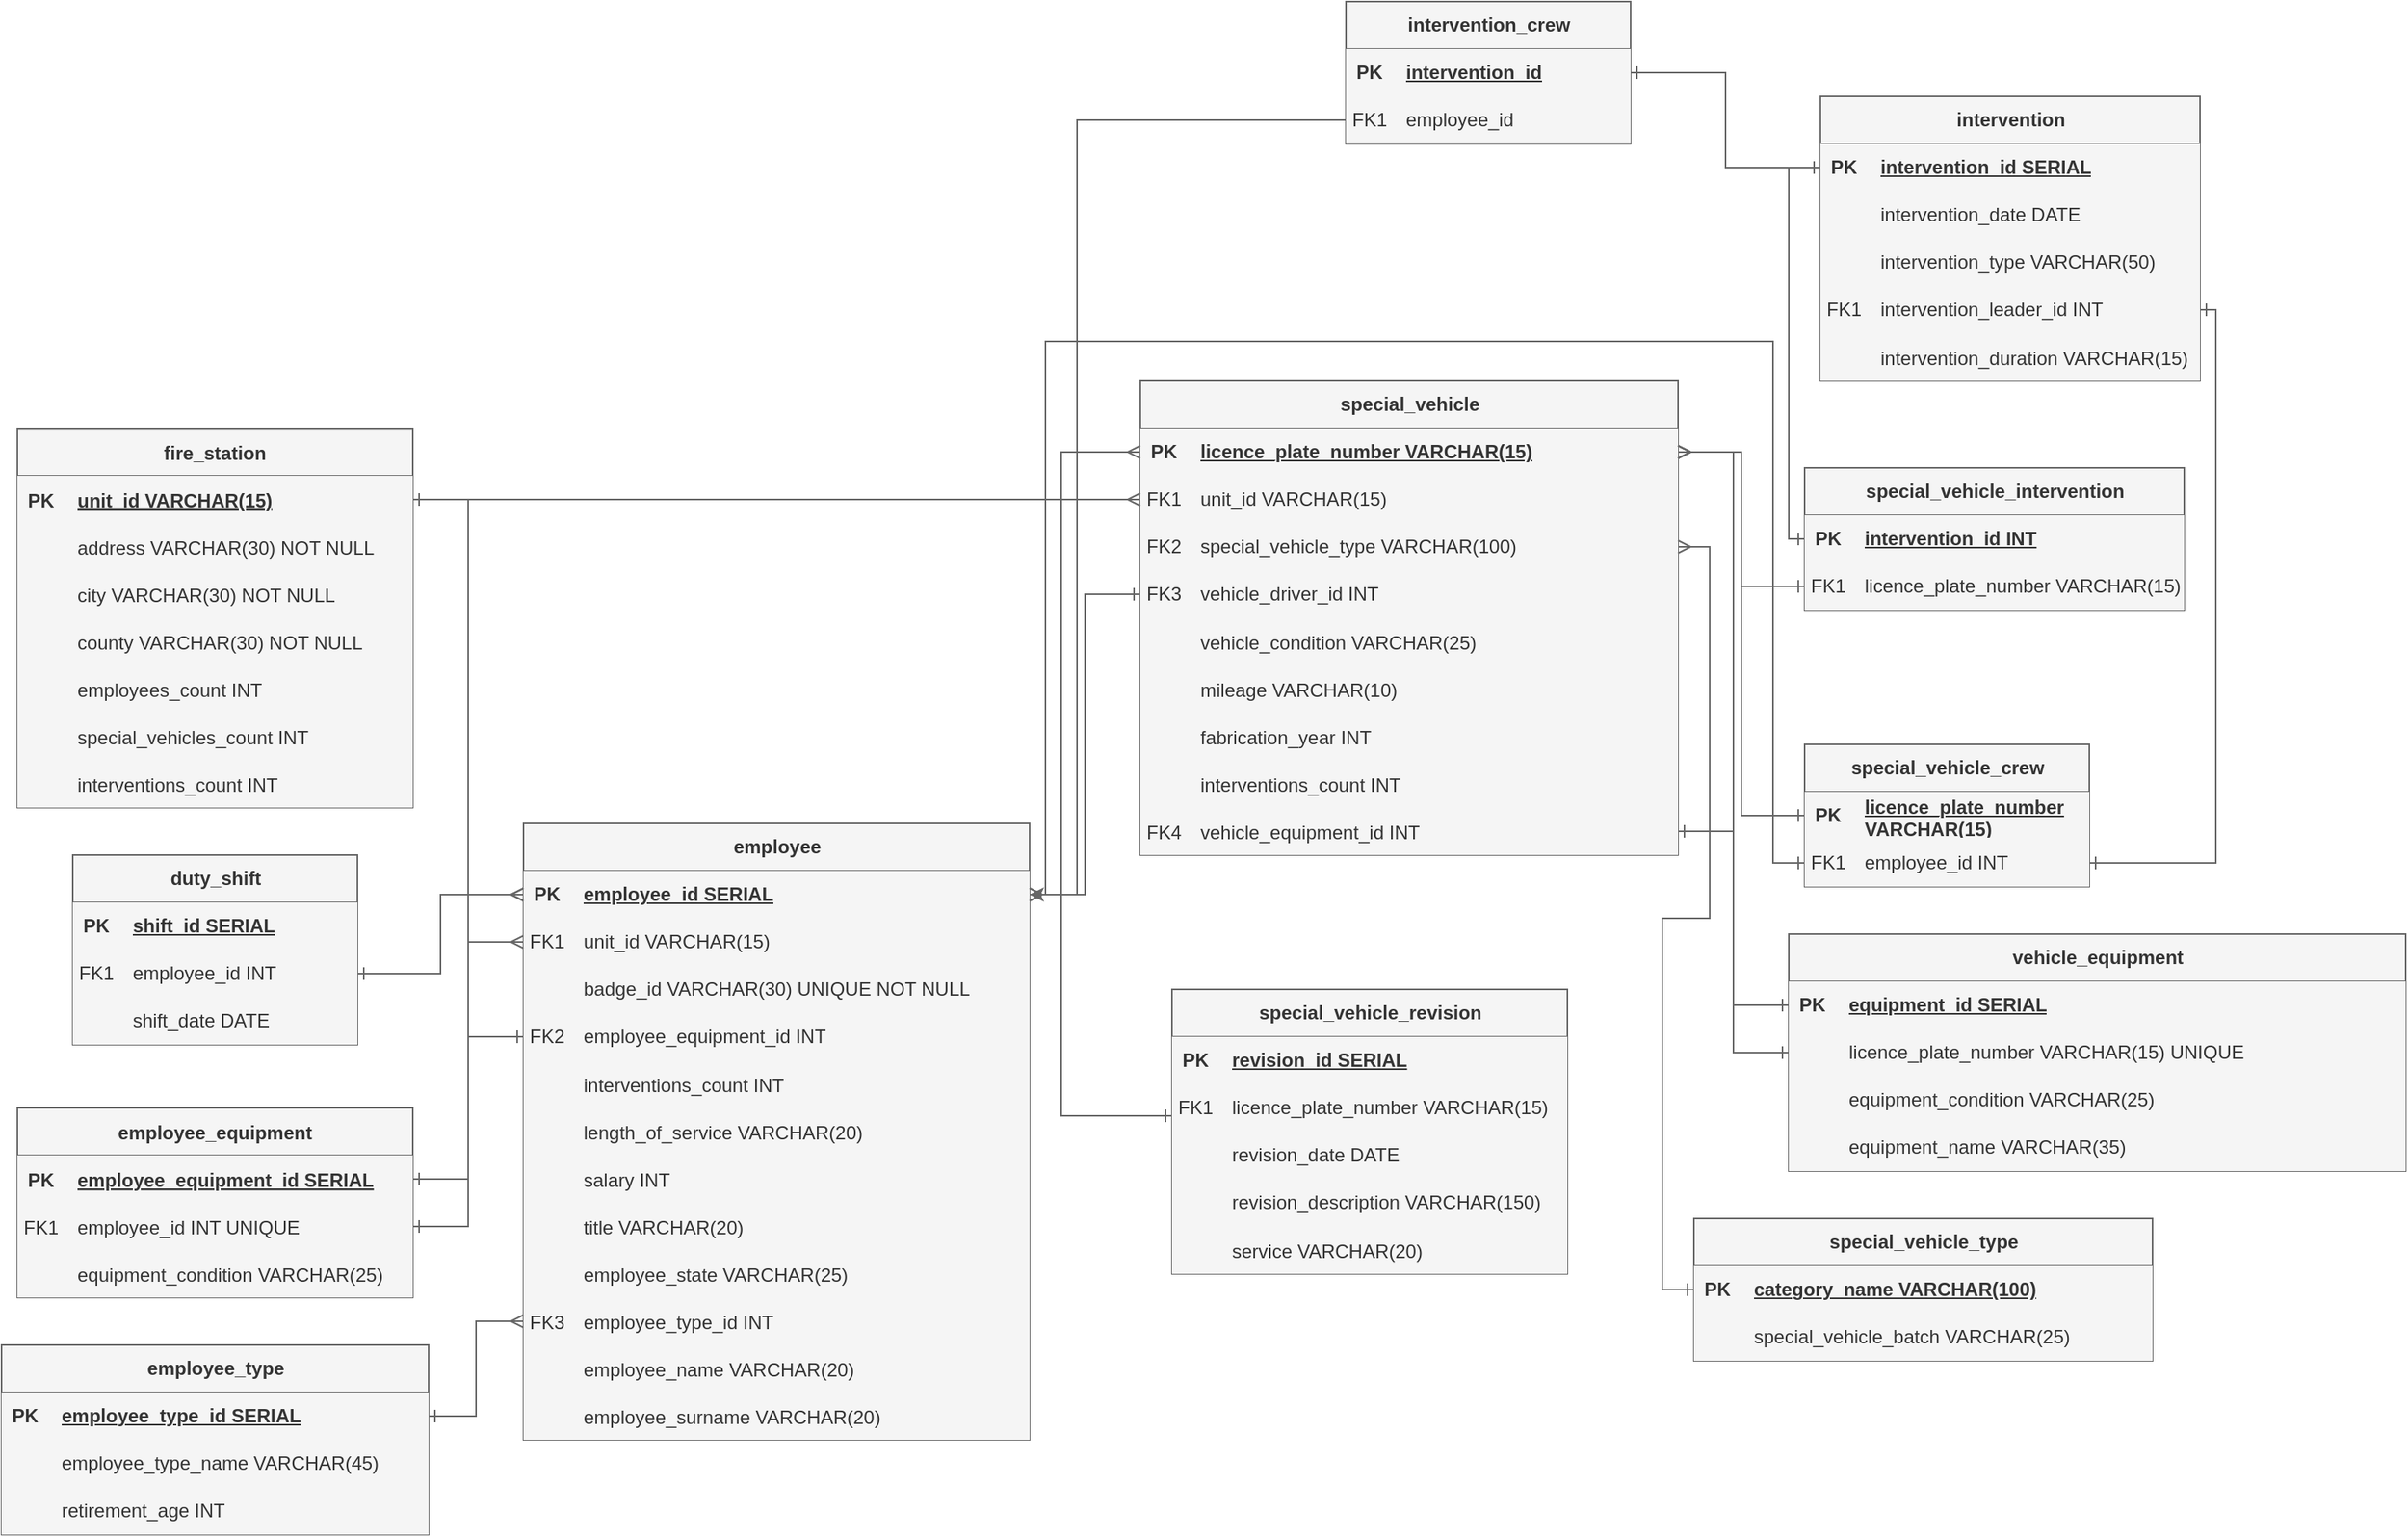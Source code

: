 <mxfile version="21.3.5" type="device">
  <diagram id="R2lEEEUBdFMjLlhIrx00" name="Page-1">
    <mxGraphModel dx="4037" dy="2869" grid="1" gridSize="10" guides="1" tooltips="1" connect="1" arrows="1" fold="1" page="1" pageScale="1" pageWidth="850" pageHeight="1100" math="0" shadow="0" extFonts="Permanent Marker^https://fonts.googleapis.com/css?family=Permanent+Marker">
      <root>
        <mxCell id="0" />
        <mxCell id="1" parent="0" />
        <mxCell id="C-vyLk0tnHw3VtMMgP7b-2" value="employee_equipment" style="shape=table;startSize=30;container=1;collapsible=1;childLayout=tableLayout;fixedRows=1;rowLines=0;fontStyle=1;align=center;resizeLast=1;fontColor=#333333;strokeColor=#666666;fillColor=#f5f5f5;" parent="1" vertex="1">
          <mxGeometry x="-200" y="470" width="250" height="120" as="geometry" />
        </mxCell>
        <mxCell id="C-vyLk0tnHw3VtMMgP7b-3" value="" style="shape=partialRectangle;collapsible=0;dropTarget=0;pointerEvents=0;points=[[0,0.5],[1,0.5]];portConstraint=eastwest;top=0;left=0;right=0;bottom=1;fontColor=#333333;strokeColor=#666666;fillColor=#f5f5f5;" parent="C-vyLk0tnHw3VtMMgP7b-2" vertex="1">
          <mxGeometry y="30" width="250" height="30" as="geometry" />
        </mxCell>
        <mxCell id="C-vyLk0tnHw3VtMMgP7b-4" value="PK" style="shape=partialRectangle;overflow=hidden;connectable=0;top=0;left=0;bottom=0;right=0;fontStyle=1;fontColor=#333333;strokeColor=#666666;fillColor=#f5f5f5;" parent="C-vyLk0tnHw3VtMMgP7b-3" vertex="1">
          <mxGeometry width="30" height="30" as="geometry">
            <mxRectangle width="30" height="30" as="alternateBounds" />
          </mxGeometry>
        </mxCell>
        <mxCell id="C-vyLk0tnHw3VtMMgP7b-5" value="employee_equipment_id SERIAL" style="shape=partialRectangle;overflow=hidden;connectable=0;top=0;left=0;bottom=0;right=0;align=left;spacingLeft=6;fontStyle=5;fontColor=#333333;strokeColor=#666666;fillColor=#f5f5f5;" parent="C-vyLk0tnHw3VtMMgP7b-3" vertex="1">
          <mxGeometry x="30" width="220" height="30" as="geometry">
            <mxRectangle width="220" height="30" as="alternateBounds" />
          </mxGeometry>
        </mxCell>
        <mxCell id="C-vyLk0tnHw3VtMMgP7b-6" value="" style="shape=partialRectangle;collapsible=0;dropTarget=0;pointerEvents=0;points=[[0,0.5],[1,0.5]];portConstraint=eastwest;top=0;left=0;right=0;bottom=0;fontColor=#333333;strokeColor=#666666;fillColor=#f5f5f5;" parent="C-vyLk0tnHw3VtMMgP7b-2" vertex="1">
          <mxGeometry y="60" width="250" height="30" as="geometry" />
        </mxCell>
        <mxCell id="C-vyLk0tnHw3VtMMgP7b-7" value="FK1" style="shape=partialRectangle;overflow=hidden;connectable=0;top=0;left=0;bottom=0;right=0;fontColor=#333333;strokeColor=#666666;fillColor=#f5f5f5;" parent="C-vyLk0tnHw3VtMMgP7b-6" vertex="1">
          <mxGeometry width="30" height="30" as="geometry">
            <mxRectangle width="30" height="30" as="alternateBounds" />
          </mxGeometry>
        </mxCell>
        <mxCell id="C-vyLk0tnHw3VtMMgP7b-8" value="employee_id INT UNIQUE" style="shape=partialRectangle;overflow=hidden;connectable=0;top=0;left=0;bottom=0;right=0;align=left;spacingLeft=6;fontColor=#333333;strokeColor=#666666;fillColor=#f5f5f5;" parent="C-vyLk0tnHw3VtMMgP7b-6" vertex="1">
          <mxGeometry x="30" width="220" height="30" as="geometry">
            <mxRectangle width="220" height="30" as="alternateBounds" />
          </mxGeometry>
        </mxCell>
        <mxCell id="C-vyLk0tnHw3VtMMgP7b-9" value="" style="shape=partialRectangle;collapsible=0;dropTarget=0;pointerEvents=0;points=[[0,0.5],[1,0.5]];portConstraint=eastwest;top=0;left=0;right=0;bottom=0;fontColor=#333333;strokeColor=#666666;fillColor=#f5f5f5;" parent="C-vyLk0tnHw3VtMMgP7b-2" vertex="1">
          <mxGeometry y="90" width="250" height="30" as="geometry" />
        </mxCell>
        <mxCell id="C-vyLk0tnHw3VtMMgP7b-10" value="" style="shape=partialRectangle;overflow=hidden;connectable=0;top=0;left=0;bottom=0;right=0;fontColor=#333333;strokeColor=#666666;fillColor=#f5f5f5;" parent="C-vyLk0tnHw3VtMMgP7b-9" vertex="1">
          <mxGeometry width="30" height="30" as="geometry">
            <mxRectangle width="30" height="30" as="alternateBounds" />
          </mxGeometry>
        </mxCell>
        <mxCell id="C-vyLk0tnHw3VtMMgP7b-11" value="equipment_condition VARCHAR(25)" style="shape=partialRectangle;overflow=hidden;connectable=0;top=0;left=0;bottom=0;right=0;align=left;spacingLeft=6;fontColor=#333333;strokeColor=#666666;fillColor=#f5f5f5;" parent="C-vyLk0tnHw3VtMMgP7b-9" vertex="1">
          <mxGeometry x="30" width="220" height="30" as="geometry">
            <mxRectangle width="220" height="30" as="alternateBounds" />
          </mxGeometry>
        </mxCell>
        <mxCell id="C-vyLk0tnHw3VtMMgP7b-23" value="fire_station" style="shape=table;startSize=30;container=1;collapsible=1;childLayout=tableLayout;fixedRows=1;rowLines=0;fontStyle=1;align=center;resizeLast=1;fontColor=#333333;strokeColor=#666666;fillColor=#f5f5f5;" parent="1" vertex="1">
          <mxGeometry x="-200" y="40" width="250" height="240" as="geometry" />
        </mxCell>
        <mxCell id="C-vyLk0tnHw3VtMMgP7b-24" value="" style="shape=partialRectangle;collapsible=0;dropTarget=0;pointerEvents=0;points=[[0,0.5],[1,0.5]];portConstraint=eastwest;top=0;left=0;right=0;bottom=1;fontColor=#333333;strokeColor=#666666;fillColor=#f5f5f5;" parent="C-vyLk0tnHw3VtMMgP7b-23" vertex="1">
          <mxGeometry y="30" width="250" height="30" as="geometry" />
        </mxCell>
        <mxCell id="C-vyLk0tnHw3VtMMgP7b-25" value="PK" style="shape=partialRectangle;overflow=hidden;connectable=0;top=0;left=0;bottom=0;right=0;fontStyle=1;fontColor=#333333;strokeColor=#666666;fillColor=#f5f5f5;" parent="C-vyLk0tnHw3VtMMgP7b-24" vertex="1">
          <mxGeometry width="30" height="30" as="geometry">
            <mxRectangle width="30" height="30" as="alternateBounds" />
          </mxGeometry>
        </mxCell>
        <mxCell id="C-vyLk0tnHw3VtMMgP7b-26" value="unit_id VARCHAR(15)" style="shape=partialRectangle;overflow=hidden;connectable=0;top=0;left=0;bottom=0;right=0;align=left;spacingLeft=6;fontStyle=5;fontColor=#333333;strokeColor=#666666;fillColor=#f5f5f5;" parent="C-vyLk0tnHw3VtMMgP7b-24" vertex="1">
          <mxGeometry x="30" width="220" height="30" as="geometry">
            <mxRectangle width="220" height="30" as="alternateBounds" />
          </mxGeometry>
        </mxCell>
        <mxCell id="C-vyLk0tnHw3VtMMgP7b-27" value="" style="shape=partialRectangle;collapsible=0;dropTarget=0;pointerEvents=0;points=[[0,0.5],[1,0.5]];portConstraint=eastwest;top=0;left=0;right=0;bottom=0;fontColor=#333333;strokeColor=#666666;fillColor=#f5f5f5;" parent="C-vyLk0tnHw3VtMMgP7b-23" vertex="1">
          <mxGeometry y="60" width="250" height="30" as="geometry" />
        </mxCell>
        <mxCell id="C-vyLk0tnHw3VtMMgP7b-28" value="" style="shape=partialRectangle;overflow=hidden;connectable=0;top=0;left=0;bottom=0;right=0;fontColor=#333333;strokeColor=#666666;fillColor=#f5f5f5;" parent="C-vyLk0tnHw3VtMMgP7b-27" vertex="1">
          <mxGeometry width="30" height="30" as="geometry">
            <mxRectangle width="30" height="30" as="alternateBounds" />
          </mxGeometry>
        </mxCell>
        <mxCell id="C-vyLk0tnHw3VtMMgP7b-29" value="address VARCHAR(30) NOT NULL" style="shape=partialRectangle;overflow=hidden;connectable=0;top=0;left=0;bottom=0;right=0;align=left;spacingLeft=6;fontColor=#333333;strokeColor=#666666;fillColor=#f5f5f5;" parent="C-vyLk0tnHw3VtMMgP7b-27" vertex="1">
          <mxGeometry x="30" width="220" height="30" as="geometry">
            <mxRectangle width="220" height="30" as="alternateBounds" />
          </mxGeometry>
        </mxCell>
        <mxCell id="yW7Tna-RG4Vf4Uvyd-0t-4" value="" style="shape=tableRow;horizontal=0;startSize=0;swimlaneHead=0;swimlaneBody=0;collapsible=0;dropTarget=0;points=[[0,0.5],[1,0.5]];portConstraint=eastwest;top=0;left=0;right=0;bottom=0;fontColor=#333333;strokeColor=#666666;fillColor=#f5f5f5;" parent="C-vyLk0tnHw3VtMMgP7b-23" vertex="1">
          <mxGeometry y="90" width="250" height="30" as="geometry" />
        </mxCell>
        <mxCell id="yW7Tna-RG4Vf4Uvyd-0t-5" value="" style="shape=partialRectangle;connectable=0;top=0;left=0;bottom=0;right=0;editable=1;overflow=hidden;fontColor=#333333;strokeColor=#666666;fillColor=#f5f5f5;" parent="yW7Tna-RG4Vf4Uvyd-0t-4" vertex="1">
          <mxGeometry width="30" height="30" as="geometry">
            <mxRectangle width="30" height="30" as="alternateBounds" />
          </mxGeometry>
        </mxCell>
        <mxCell id="yW7Tna-RG4Vf4Uvyd-0t-6" value="city VARCHAR(30) NOT NULL" style="shape=partialRectangle;connectable=0;top=0;left=0;bottom=0;right=0;align=left;spacingLeft=6;overflow=hidden;fontColor=#333333;strokeColor=#666666;fillColor=#f5f5f5;" parent="yW7Tna-RG4Vf4Uvyd-0t-4" vertex="1">
          <mxGeometry x="30" width="220" height="30" as="geometry">
            <mxRectangle width="220" height="30" as="alternateBounds" />
          </mxGeometry>
        </mxCell>
        <mxCell id="yW7Tna-RG4Vf4Uvyd-0t-8" value="" style="shape=tableRow;horizontal=0;startSize=0;swimlaneHead=0;swimlaneBody=0;collapsible=0;dropTarget=0;points=[[0,0.5],[1,0.5]];portConstraint=eastwest;top=0;left=0;right=0;bottom=0;fontColor=#333333;strokeColor=#666666;fillColor=#f5f5f5;" parent="C-vyLk0tnHw3VtMMgP7b-23" vertex="1">
          <mxGeometry y="120" width="250" height="30" as="geometry" />
        </mxCell>
        <mxCell id="yW7Tna-RG4Vf4Uvyd-0t-9" value="" style="shape=partialRectangle;connectable=0;top=0;left=0;bottom=0;right=0;editable=1;overflow=hidden;fontColor=#333333;strokeColor=#666666;fillColor=#f5f5f5;" parent="yW7Tna-RG4Vf4Uvyd-0t-8" vertex="1">
          <mxGeometry width="30" height="30" as="geometry">
            <mxRectangle width="30" height="30" as="alternateBounds" />
          </mxGeometry>
        </mxCell>
        <mxCell id="yW7Tna-RG4Vf4Uvyd-0t-10" value="county VARCHAR(30) NOT NULL" style="shape=partialRectangle;connectable=0;top=0;left=0;bottom=0;right=0;align=left;spacingLeft=6;overflow=hidden;fontColor=#333333;strokeColor=#666666;fillColor=#f5f5f5;" parent="yW7Tna-RG4Vf4Uvyd-0t-8" vertex="1">
          <mxGeometry x="30" width="220" height="30" as="geometry">
            <mxRectangle width="220" height="30" as="alternateBounds" />
          </mxGeometry>
        </mxCell>
        <mxCell id="yW7Tna-RG4Vf4Uvyd-0t-12" value="" style="shape=tableRow;horizontal=0;startSize=0;swimlaneHead=0;swimlaneBody=0;collapsible=0;dropTarget=0;points=[[0,0.5],[1,0.5]];portConstraint=eastwest;top=0;left=0;right=0;bottom=0;fontColor=#333333;strokeColor=#666666;fillColor=#f5f5f5;" parent="C-vyLk0tnHw3VtMMgP7b-23" vertex="1">
          <mxGeometry y="150" width="250" height="30" as="geometry" />
        </mxCell>
        <mxCell id="yW7Tna-RG4Vf4Uvyd-0t-13" value="" style="shape=partialRectangle;connectable=0;top=0;left=0;bottom=0;right=0;editable=1;overflow=hidden;fontColor=#333333;strokeColor=#666666;fillColor=#f5f5f5;" parent="yW7Tna-RG4Vf4Uvyd-0t-12" vertex="1">
          <mxGeometry width="30" height="30" as="geometry">
            <mxRectangle width="30" height="30" as="alternateBounds" />
          </mxGeometry>
        </mxCell>
        <mxCell id="yW7Tna-RG4Vf4Uvyd-0t-14" value="employees_count INT" style="shape=partialRectangle;connectable=0;top=0;left=0;bottom=0;right=0;align=left;spacingLeft=6;overflow=hidden;fontColor=#333333;strokeColor=#666666;fillColor=#f5f5f5;" parent="yW7Tna-RG4Vf4Uvyd-0t-12" vertex="1">
          <mxGeometry x="30" width="220" height="30" as="geometry">
            <mxRectangle width="220" height="30" as="alternateBounds" />
          </mxGeometry>
        </mxCell>
        <mxCell id="yW7Tna-RG4Vf4Uvyd-0t-15" value="" style="shape=tableRow;horizontal=0;startSize=0;swimlaneHead=0;swimlaneBody=0;collapsible=0;dropTarget=0;points=[[0,0.5],[1,0.5]];portConstraint=eastwest;top=0;left=0;right=0;bottom=0;fontColor=#333333;strokeColor=#666666;fillColor=#f5f5f5;" parent="C-vyLk0tnHw3VtMMgP7b-23" vertex="1">
          <mxGeometry y="180" width="250" height="30" as="geometry" />
        </mxCell>
        <mxCell id="yW7Tna-RG4Vf4Uvyd-0t-16" value="" style="shape=partialRectangle;connectable=0;top=0;left=0;bottom=0;right=0;editable=1;overflow=hidden;fontColor=#333333;strokeColor=#666666;fillColor=#f5f5f5;" parent="yW7Tna-RG4Vf4Uvyd-0t-15" vertex="1">
          <mxGeometry width="30" height="30" as="geometry">
            <mxRectangle width="30" height="30" as="alternateBounds" />
          </mxGeometry>
        </mxCell>
        <mxCell id="yW7Tna-RG4Vf4Uvyd-0t-17" value="special_vehicles_count INT" style="shape=partialRectangle;connectable=0;top=0;left=0;bottom=0;right=0;align=left;spacingLeft=6;overflow=hidden;fontColor=#333333;strokeColor=#666666;fillColor=#f5f5f5;" parent="yW7Tna-RG4Vf4Uvyd-0t-15" vertex="1">
          <mxGeometry x="30" width="220" height="30" as="geometry">
            <mxRectangle width="220" height="30" as="alternateBounds" />
          </mxGeometry>
        </mxCell>
        <mxCell id="yW7Tna-RG4Vf4Uvyd-0t-18" value="" style="shape=tableRow;horizontal=0;startSize=0;swimlaneHead=0;swimlaneBody=0;collapsible=0;dropTarget=0;points=[[0,0.5],[1,0.5]];portConstraint=eastwest;top=0;left=0;right=0;bottom=0;fontColor=#333333;strokeColor=#666666;fillColor=#f5f5f5;" parent="C-vyLk0tnHw3VtMMgP7b-23" vertex="1">
          <mxGeometry y="210" width="250" height="30" as="geometry" />
        </mxCell>
        <mxCell id="yW7Tna-RG4Vf4Uvyd-0t-19" value="" style="shape=partialRectangle;connectable=0;top=0;left=0;bottom=0;right=0;editable=1;overflow=hidden;fontColor=#333333;strokeColor=#666666;fillColor=#f5f5f5;" parent="yW7Tna-RG4Vf4Uvyd-0t-18" vertex="1">
          <mxGeometry width="30" height="30" as="geometry">
            <mxRectangle width="30" height="30" as="alternateBounds" />
          </mxGeometry>
        </mxCell>
        <mxCell id="yW7Tna-RG4Vf4Uvyd-0t-20" value="interventions_count INT" style="shape=partialRectangle;connectable=0;top=0;left=0;bottom=0;right=0;align=left;spacingLeft=6;overflow=hidden;fontColor=#333333;strokeColor=#666666;fillColor=#f5f5f5;" parent="yW7Tna-RG4Vf4Uvyd-0t-18" vertex="1">
          <mxGeometry x="30" width="220" height="30" as="geometry">
            <mxRectangle width="220" height="30" as="alternateBounds" />
          </mxGeometry>
        </mxCell>
        <mxCell id="yW7Tna-RG4Vf4Uvyd-0t-21" value="employee_type" style="shape=table;startSize=30;container=1;collapsible=1;childLayout=tableLayout;fixedRows=1;rowLines=0;fontStyle=1;align=center;resizeLast=1;html=1;fontColor=#333333;strokeColor=#666666;fillColor=#f5f5f5;" parent="1" vertex="1">
          <mxGeometry x="-210" y="620" width="270" height="120" as="geometry" />
        </mxCell>
        <mxCell id="yW7Tna-RG4Vf4Uvyd-0t-22" value="" style="shape=tableRow;horizontal=0;startSize=0;swimlaneHead=0;swimlaneBody=0;collapsible=0;dropTarget=0;points=[[0,0.5],[1,0.5]];portConstraint=eastwest;top=0;left=0;right=0;bottom=1;fontColor=#333333;strokeColor=#666666;fillColor=#f5f5f5;" parent="yW7Tna-RG4Vf4Uvyd-0t-21" vertex="1">
          <mxGeometry y="30" width="270" height="30" as="geometry" />
        </mxCell>
        <mxCell id="yW7Tna-RG4Vf4Uvyd-0t-23" value="PK" style="shape=partialRectangle;connectable=0;top=0;left=0;bottom=0;right=0;fontStyle=1;overflow=hidden;whiteSpace=wrap;html=1;fontColor=#333333;strokeColor=#666666;fillColor=#f5f5f5;" parent="yW7Tna-RG4Vf4Uvyd-0t-22" vertex="1">
          <mxGeometry width="30" height="30" as="geometry">
            <mxRectangle width="30" height="30" as="alternateBounds" />
          </mxGeometry>
        </mxCell>
        <mxCell id="yW7Tna-RG4Vf4Uvyd-0t-24" value="employee_type_id SERIAL" style="shape=partialRectangle;connectable=0;top=0;left=0;bottom=0;right=0;align=left;spacingLeft=6;fontStyle=5;overflow=hidden;whiteSpace=wrap;html=1;fontColor=#333333;strokeColor=#666666;fillColor=#f5f5f5;" parent="yW7Tna-RG4Vf4Uvyd-0t-22" vertex="1">
          <mxGeometry x="30" width="240" height="30" as="geometry">
            <mxRectangle width="240" height="30" as="alternateBounds" />
          </mxGeometry>
        </mxCell>
        <mxCell id="yW7Tna-RG4Vf4Uvyd-0t-25" value="" style="shape=tableRow;horizontal=0;startSize=0;swimlaneHead=0;swimlaneBody=0;collapsible=0;dropTarget=0;points=[[0,0.5],[1,0.5]];portConstraint=eastwest;top=0;left=0;right=0;bottom=0;fontColor=#333333;strokeColor=#666666;fillColor=#f5f5f5;" parent="yW7Tna-RG4Vf4Uvyd-0t-21" vertex="1">
          <mxGeometry y="60" width="270" height="30" as="geometry" />
        </mxCell>
        <mxCell id="yW7Tna-RG4Vf4Uvyd-0t-26" value="" style="shape=partialRectangle;connectable=0;top=0;left=0;bottom=0;right=0;editable=1;overflow=hidden;whiteSpace=wrap;html=1;fontColor=#333333;strokeColor=#666666;fillColor=#f5f5f5;" parent="yW7Tna-RG4Vf4Uvyd-0t-25" vertex="1">
          <mxGeometry width="30" height="30" as="geometry">
            <mxRectangle width="30" height="30" as="alternateBounds" />
          </mxGeometry>
        </mxCell>
        <mxCell id="yW7Tna-RG4Vf4Uvyd-0t-27" value="employee_type_name VARCHAR(45)" style="shape=partialRectangle;connectable=0;top=0;left=0;bottom=0;right=0;align=left;spacingLeft=6;overflow=hidden;whiteSpace=wrap;html=1;fontColor=#333333;strokeColor=#666666;fillColor=#f5f5f5;" parent="yW7Tna-RG4Vf4Uvyd-0t-25" vertex="1">
          <mxGeometry x="30" width="240" height="30" as="geometry">
            <mxRectangle width="240" height="30" as="alternateBounds" />
          </mxGeometry>
        </mxCell>
        <mxCell id="yW7Tna-RG4Vf4Uvyd-0t-28" value="" style="shape=tableRow;horizontal=0;startSize=0;swimlaneHead=0;swimlaneBody=0;collapsible=0;dropTarget=0;points=[[0,0.5],[1,0.5]];portConstraint=eastwest;top=0;left=0;right=0;bottom=0;fontColor=#333333;strokeColor=#666666;fillColor=#f5f5f5;" parent="yW7Tna-RG4Vf4Uvyd-0t-21" vertex="1">
          <mxGeometry y="90" width="270" height="30" as="geometry" />
        </mxCell>
        <mxCell id="yW7Tna-RG4Vf4Uvyd-0t-29" value="" style="shape=partialRectangle;connectable=0;top=0;left=0;bottom=0;right=0;editable=1;overflow=hidden;whiteSpace=wrap;html=1;fontColor=#333333;strokeColor=#666666;fillColor=#f5f5f5;" parent="yW7Tna-RG4Vf4Uvyd-0t-28" vertex="1">
          <mxGeometry width="30" height="30" as="geometry">
            <mxRectangle width="30" height="30" as="alternateBounds" />
          </mxGeometry>
        </mxCell>
        <mxCell id="yW7Tna-RG4Vf4Uvyd-0t-30" value="retirement_age INT" style="shape=partialRectangle;connectable=0;top=0;left=0;bottom=0;right=0;align=left;spacingLeft=6;overflow=hidden;whiteSpace=wrap;html=1;fontColor=#333333;strokeColor=#666666;fillColor=#f5f5f5;" parent="yW7Tna-RG4Vf4Uvyd-0t-28" vertex="1">
          <mxGeometry x="30" width="240" height="30" as="geometry">
            <mxRectangle width="240" height="30" as="alternateBounds" />
          </mxGeometry>
        </mxCell>
        <mxCell id="yW7Tna-RG4Vf4Uvyd-0t-34" value="employee" style="shape=table;startSize=30;container=1;collapsible=1;childLayout=tableLayout;fixedRows=1;rowLines=0;fontStyle=1;align=center;resizeLast=1;html=1;fontColor=#333333;strokeColor=#666666;fillColor=#f5f5f5;" parent="1" vertex="1">
          <mxGeometry x="120" y="290" width="320" height="390" as="geometry" />
        </mxCell>
        <mxCell id="yW7Tna-RG4Vf4Uvyd-0t-35" value="" style="shape=tableRow;horizontal=0;startSize=0;swimlaneHead=0;swimlaneBody=0;collapsible=0;dropTarget=0;points=[[0,0.5],[1,0.5]];portConstraint=eastwest;top=0;left=0;right=0;bottom=1;fontColor=#333333;strokeColor=#666666;fillColor=#f5f5f5;" parent="yW7Tna-RG4Vf4Uvyd-0t-34" vertex="1">
          <mxGeometry y="30" width="320" height="30" as="geometry" />
        </mxCell>
        <mxCell id="yW7Tna-RG4Vf4Uvyd-0t-36" value="PK" style="shape=partialRectangle;connectable=0;top=0;left=0;bottom=0;right=0;fontStyle=1;overflow=hidden;whiteSpace=wrap;html=1;fontColor=#333333;strokeColor=#666666;fillColor=#f5f5f5;" parent="yW7Tna-RG4Vf4Uvyd-0t-35" vertex="1">
          <mxGeometry width="30" height="30" as="geometry">
            <mxRectangle width="30" height="30" as="alternateBounds" />
          </mxGeometry>
        </mxCell>
        <mxCell id="yW7Tna-RG4Vf4Uvyd-0t-37" value="employee_id SERIAL" style="shape=partialRectangle;connectable=0;top=0;left=0;bottom=0;right=0;align=left;spacingLeft=6;fontStyle=5;overflow=hidden;whiteSpace=wrap;html=1;fontColor=#333333;strokeColor=#666666;fillColor=#f5f5f5;" parent="yW7Tna-RG4Vf4Uvyd-0t-35" vertex="1">
          <mxGeometry x="30" width="290" height="30" as="geometry">
            <mxRectangle width="290" height="30" as="alternateBounds" />
          </mxGeometry>
        </mxCell>
        <mxCell id="yW7Tna-RG4Vf4Uvyd-0t-38" value="" style="shape=tableRow;horizontal=0;startSize=0;swimlaneHead=0;swimlaneBody=0;collapsible=0;dropTarget=0;points=[[0,0.5],[1,0.5]];portConstraint=eastwest;top=0;left=0;right=0;bottom=0;fontColor=#333333;strokeColor=#666666;fillColor=#f5f5f5;" parent="yW7Tna-RG4Vf4Uvyd-0t-34" vertex="1">
          <mxGeometry y="60" width="320" height="30" as="geometry" />
        </mxCell>
        <mxCell id="yW7Tna-RG4Vf4Uvyd-0t-39" value="FK1" style="shape=partialRectangle;connectable=0;top=0;left=0;bottom=0;right=0;editable=1;overflow=hidden;whiteSpace=wrap;html=1;fontColor=#333333;strokeColor=#666666;fillColor=#f5f5f5;" parent="yW7Tna-RG4Vf4Uvyd-0t-38" vertex="1">
          <mxGeometry width="30" height="30" as="geometry">
            <mxRectangle width="30" height="30" as="alternateBounds" />
          </mxGeometry>
        </mxCell>
        <mxCell id="yW7Tna-RG4Vf4Uvyd-0t-40" value="unit_id VARCHAR(15)" style="shape=partialRectangle;connectable=0;top=0;left=0;bottom=0;right=0;align=left;spacingLeft=6;overflow=hidden;whiteSpace=wrap;html=1;fontColor=#333333;strokeColor=#666666;fillColor=#f5f5f5;" parent="yW7Tna-RG4Vf4Uvyd-0t-38" vertex="1">
          <mxGeometry x="30" width="290" height="30" as="geometry">
            <mxRectangle width="290" height="30" as="alternateBounds" />
          </mxGeometry>
        </mxCell>
        <mxCell id="yW7Tna-RG4Vf4Uvyd-0t-41" value="" style="shape=tableRow;horizontal=0;startSize=0;swimlaneHead=0;swimlaneBody=0;collapsible=0;dropTarget=0;points=[[0,0.5],[1,0.5]];portConstraint=eastwest;top=0;left=0;right=0;bottom=0;fontColor=#333333;strokeColor=#666666;fillColor=#f5f5f5;" parent="yW7Tna-RG4Vf4Uvyd-0t-34" vertex="1">
          <mxGeometry y="90" width="320" height="30" as="geometry" />
        </mxCell>
        <mxCell id="yW7Tna-RG4Vf4Uvyd-0t-42" value="" style="shape=partialRectangle;connectable=0;top=0;left=0;bottom=0;right=0;editable=1;overflow=hidden;whiteSpace=wrap;html=1;fontColor=#333333;strokeColor=#666666;fillColor=#f5f5f5;" parent="yW7Tna-RG4Vf4Uvyd-0t-41" vertex="1">
          <mxGeometry width="30" height="30" as="geometry">
            <mxRectangle width="30" height="30" as="alternateBounds" />
          </mxGeometry>
        </mxCell>
        <mxCell id="yW7Tna-RG4Vf4Uvyd-0t-43" value="badge_id VARCHAR(30) UNIQUE NOT NULL" style="shape=partialRectangle;connectable=0;top=0;left=0;bottom=0;right=0;align=left;spacingLeft=6;overflow=hidden;whiteSpace=wrap;html=1;fontColor=#333333;strokeColor=#666666;fillColor=#f5f5f5;" parent="yW7Tna-RG4Vf4Uvyd-0t-41" vertex="1">
          <mxGeometry x="30" width="290" height="30" as="geometry">
            <mxRectangle width="290" height="30" as="alternateBounds" />
          </mxGeometry>
        </mxCell>
        <mxCell id="yW7Tna-RG4Vf4Uvyd-0t-44" value="" style="shape=tableRow;horizontal=0;startSize=0;swimlaneHead=0;swimlaneBody=0;collapsible=0;dropTarget=0;points=[[0,0.5],[1,0.5]];portConstraint=eastwest;top=0;left=0;right=0;bottom=0;fontColor=#333333;strokeColor=#666666;fillColor=#f5f5f5;" parent="yW7Tna-RG4Vf4Uvyd-0t-34" vertex="1">
          <mxGeometry y="120" width="320" height="30" as="geometry" />
        </mxCell>
        <mxCell id="yW7Tna-RG4Vf4Uvyd-0t-45" value="FK2" style="shape=partialRectangle;connectable=0;top=0;left=0;bottom=0;right=0;editable=1;overflow=hidden;whiteSpace=wrap;html=1;fontColor=#333333;strokeColor=#666666;fillColor=#f5f5f5;" parent="yW7Tna-RG4Vf4Uvyd-0t-44" vertex="1">
          <mxGeometry width="30" height="30" as="geometry">
            <mxRectangle width="30" height="30" as="alternateBounds" />
          </mxGeometry>
        </mxCell>
        <mxCell id="yW7Tna-RG4Vf4Uvyd-0t-46" value="employee_equipment_id INT" style="shape=partialRectangle;connectable=0;top=0;left=0;bottom=0;right=0;align=left;spacingLeft=6;overflow=hidden;whiteSpace=wrap;html=1;fontColor=#333333;strokeColor=#666666;fillColor=#f5f5f5;" parent="yW7Tna-RG4Vf4Uvyd-0t-44" vertex="1">
          <mxGeometry x="30" width="290" height="30" as="geometry">
            <mxRectangle width="290" height="30" as="alternateBounds" />
          </mxGeometry>
        </mxCell>
        <mxCell id="yW7Tna-RG4Vf4Uvyd-0t-47" value="" style="shape=tableRow;horizontal=0;startSize=0;swimlaneHead=0;swimlaneBody=0;collapsible=0;dropTarget=0;points=[[0,0.5],[1,0.5]];portConstraint=eastwest;top=0;left=0;right=0;bottom=0;fontColor=#333333;strokeColor=#666666;fillColor=#f5f5f5;" parent="yW7Tna-RG4Vf4Uvyd-0t-34" vertex="1">
          <mxGeometry y="150" width="320" height="30" as="geometry" />
        </mxCell>
        <mxCell id="yW7Tna-RG4Vf4Uvyd-0t-48" value="" style="shape=partialRectangle;connectable=0;top=0;left=0;bottom=0;right=0;editable=1;overflow=hidden;fontColor=#333333;strokeColor=#666666;fillColor=#f5f5f5;" parent="yW7Tna-RG4Vf4Uvyd-0t-47" vertex="1">
          <mxGeometry width="30" height="30" as="geometry">
            <mxRectangle width="30" height="30" as="alternateBounds" />
          </mxGeometry>
        </mxCell>
        <mxCell id="yW7Tna-RG4Vf4Uvyd-0t-49" value="interventions_count INT" style="shape=partialRectangle;connectable=0;top=0;left=0;bottom=0;right=0;align=left;spacingLeft=6;overflow=hidden;fontColor=#333333;strokeColor=#666666;fillColor=#f5f5f5;" parent="yW7Tna-RG4Vf4Uvyd-0t-47" vertex="1">
          <mxGeometry x="30" width="290" height="30" as="geometry">
            <mxRectangle width="290" height="30" as="alternateBounds" />
          </mxGeometry>
        </mxCell>
        <mxCell id="yW7Tna-RG4Vf4Uvyd-0t-50" value="" style="shape=tableRow;horizontal=0;startSize=0;swimlaneHead=0;swimlaneBody=0;collapsible=0;dropTarget=0;points=[[0,0.5],[1,0.5]];portConstraint=eastwest;top=0;left=0;right=0;bottom=0;fontColor=#333333;strokeColor=#666666;fillColor=#f5f5f5;" parent="yW7Tna-RG4Vf4Uvyd-0t-34" vertex="1">
          <mxGeometry y="180" width="320" height="30" as="geometry" />
        </mxCell>
        <mxCell id="yW7Tna-RG4Vf4Uvyd-0t-51" value="" style="shape=partialRectangle;connectable=0;top=0;left=0;bottom=0;right=0;editable=1;overflow=hidden;fontColor=#333333;strokeColor=#666666;fillColor=#f5f5f5;" parent="yW7Tna-RG4Vf4Uvyd-0t-50" vertex="1">
          <mxGeometry width="30" height="30" as="geometry">
            <mxRectangle width="30" height="30" as="alternateBounds" />
          </mxGeometry>
        </mxCell>
        <mxCell id="yW7Tna-RG4Vf4Uvyd-0t-52" value="length_of_service VARCHAR(20)" style="shape=partialRectangle;connectable=0;top=0;left=0;bottom=0;right=0;align=left;spacingLeft=6;overflow=hidden;fontColor=#333333;strokeColor=#666666;fillColor=#f5f5f5;" parent="yW7Tna-RG4Vf4Uvyd-0t-50" vertex="1">
          <mxGeometry x="30" width="290" height="30" as="geometry">
            <mxRectangle width="290" height="30" as="alternateBounds" />
          </mxGeometry>
        </mxCell>
        <mxCell id="yW7Tna-RG4Vf4Uvyd-0t-53" value="" style="shape=tableRow;horizontal=0;startSize=0;swimlaneHead=0;swimlaneBody=0;collapsible=0;dropTarget=0;points=[[0,0.5],[1,0.5]];portConstraint=eastwest;top=0;left=0;right=0;bottom=0;fontColor=#333333;strokeColor=#666666;fillColor=#f5f5f5;" parent="yW7Tna-RG4Vf4Uvyd-0t-34" vertex="1">
          <mxGeometry y="210" width="320" height="30" as="geometry" />
        </mxCell>
        <mxCell id="yW7Tna-RG4Vf4Uvyd-0t-54" value="" style="shape=partialRectangle;connectable=0;top=0;left=0;bottom=0;right=0;editable=1;overflow=hidden;fontColor=#333333;strokeColor=#666666;fillColor=#f5f5f5;" parent="yW7Tna-RG4Vf4Uvyd-0t-53" vertex="1">
          <mxGeometry width="30" height="30" as="geometry">
            <mxRectangle width="30" height="30" as="alternateBounds" />
          </mxGeometry>
        </mxCell>
        <mxCell id="yW7Tna-RG4Vf4Uvyd-0t-55" value="salary INT" style="shape=partialRectangle;connectable=0;top=0;left=0;bottom=0;right=0;align=left;spacingLeft=6;overflow=hidden;fontColor=#333333;strokeColor=#666666;fillColor=#f5f5f5;" parent="yW7Tna-RG4Vf4Uvyd-0t-53" vertex="1">
          <mxGeometry x="30" width="290" height="30" as="geometry">
            <mxRectangle width="290" height="30" as="alternateBounds" />
          </mxGeometry>
        </mxCell>
        <mxCell id="yW7Tna-RG4Vf4Uvyd-0t-56" value="" style="shape=tableRow;horizontal=0;startSize=0;swimlaneHead=0;swimlaneBody=0;collapsible=0;dropTarget=0;points=[[0,0.5],[1,0.5]];portConstraint=eastwest;top=0;left=0;right=0;bottom=0;fontColor=#333333;strokeColor=#666666;fillColor=#f5f5f5;" parent="yW7Tna-RG4Vf4Uvyd-0t-34" vertex="1">
          <mxGeometry y="240" width="320" height="30" as="geometry" />
        </mxCell>
        <mxCell id="yW7Tna-RG4Vf4Uvyd-0t-57" value="" style="shape=partialRectangle;connectable=0;top=0;left=0;bottom=0;right=0;editable=1;overflow=hidden;fontColor=#333333;strokeColor=#666666;fillColor=#f5f5f5;" parent="yW7Tna-RG4Vf4Uvyd-0t-56" vertex="1">
          <mxGeometry width="30" height="30" as="geometry">
            <mxRectangle width="30" height="30" as="alternateBounds" />
          </mxGeometry>
        </mxCell>
        <mxCell id="yW7Tna-RG4Vf4Uvyd-0t-58" value="title VARCHAR(20)" style="shape=partialRectangle;connectable=0;top=0;left=0;bottom=0;right=0;align=left;spacingLeft=6;overflow=hidden;fontColor=#333333;strokeColor=#666666;fillColor=#f5f5f5;" parent="yW7Tna-RG4Vf4Uvyd-0t-56" vertex="1">
          <mxGeometry x="30" width="290" height="30" as="geometry">
            <mxRectangle width="290" height="30" as="alternateBounds" />
          </mxGeometry>
        </mxCell>
        <mxCell id="yW7Tna-RG4Vf4Uvyd-0t-59" value="" style="shape=tableRow;horizontal=0;startSize=0;swimlaneHead=0;swimlaneBody=0;collapsible=0;dropTarget=0;points=[[0,0.5],[1,0.5]];portConstraint=eastwest;top=0;left=0;right=0;bottom=0;fontColor=#333333;strokeColor=#666666;fillColor=#f5f5f5;" parent="yW7Tna-RG4Vf4Uvyd-0t-34" vertex="1">
          <mxGeometry y="270" width="320" height="30" as="geometry" />
        </mxCell>
        <mxCell id="yW7Tna-RG4Vf4Uvyd-0t-60" value="" style="shape=partialRectangle;connectable=0;top=0;left=0;bottom=0;right=0;editable=1;overflow=hidden;fontColor=#333333;strokeColor=#666666;fillColor=#f5f5f5;" parent="yW7Tna-RG4Vf4Uvyd-0t-59" vertex="1">
          <mxGeometry width="30" height="30" as="geometry">
            <mxRectangle width="30" height="30" as="alternateBounds" />
          </mxGeometry>
        </mxCell>
        <mxCell id="yW7Tna-RG4Vf4Uvyd-0t-61" value="employee_state VARCHAR(25)" style="shape=partialRectangle;connectable=0;top=0;left=0;bottom=0;right=0;align=left;spacingLeft=6;overflow=hidden;fontColor=#333333;strokeColor=#666666;fillColor=#f5f5f5;" parent="yW7Tna-RG4Vf4Uvyd-0t-59" vertex="1">
          <mxGeometry x="30" width="290" height="30" as="geometry">
            <mxRectangle width="290" height="30" as="alternateBounds" />
          </mxGeometry>
        </mxCell>
        <mxCell id="yW7Tna-RG4Vf4Uvyd-0t-62" value="" style="shape=tableRow;horizontal=0;startSize=0;swimlaneHead=0;swimlaneBody=0;collapsible=0;dropTarget=0;points=[[0,0.5],[1,0.5]];portConstraint=eastwest;top=0;left=0;right=0;bottom=0;fontColor=#333333;strokeColor=#666666;fillColor=#f5f5f5;" parent="yW7Tna-RG4Vf4Uvyd-0t-34" vertex="1">
          <mxGeometry y="300" width="320" height="30" as="geometry" />
        </mxCell>
        <mxCell id="yW7Tna-RG4Vf4Uvyd-0t-63" value="FK3" style="shape=partialRectangle;connectable=0;top=0;left=0;bottom=0;right=0;editable=1;overflow=hidden;fontColor=#333333;strokeColor=#666666;fillColor=#f5f5f5;" parent="yW7Tna-RG4Vf4Uvyd-0t-62" vertex="1">
          <mxGeometry width="30" height="30" as="geometry">
            <mxRectangle width="30" height="30" as="alternateBounds" />
          </mxGeometry>
        </mxCell>
        <mxCell id="yW7Tna-RG4Vf4Uvyd-0t-64" value="employee_type_id INT" style="shape=partialRectangle;connectable=0;top=0;left=0;bottom=0;right=0;align=left;spacingLeft=6;overflow=hidden;fontColor=#333333;strokeColor=#666666;fillColor=#f5f5f5;" parent="yW7Tna-RG4Vf4Uvyd-0t-62" vertex="1">
          <mxGeometry x="30" width="290" height="30" as="geometry">
            <mxRectangle width="290" height="30" as="alternateBounds" />
          </mxGeometry>
        </mxCell>
        <mxCell id="yW7Tna-RG4Vf4Uvyd-0t-65" value="" style="shape=tableRow;horizontal=0;startSize=0;swimlaneHead=0;swimlaneBody=0;collapsible=0;dropTarget=0;points=[[0,0.5],[1,0.5]];portConstraint=eastwest;top=0;left=0;right=0;bottom=0;fontColor=#333333;strokeColor=#666666;fillColor=#f5f5f5;" parent="yW7Tna-RG4Vf4Uvyd-0t-34" vertex="1">
          <mxGeometry y="330" width="320" height="30" as="geometry" />
        </mxCell>
        <mxCell id="yW7Tna-RG4Vf4Uvyd-0t-66" value="" style="shape=partialRectangle;connectable=0;top=0;left=0;bottom=0;right=0;editable=1;overflow=hidden;fontColor=#333333;strokeColor=#666666;fillColor=#f5f5f5;" parent="yW7Tna-RG4Vf4Uvyd-0t-65" vertex="1">
          <mxGeometry width="30" height="30" as="geometry">
            <mxRectangle width="30" height="30" as="alternateBounds" />
          </mxGeometry>
        </mxCell>
        <mxCell id="yW7Tna-RG4Vf4Uvyd-0t-67" value="employee_name VARCHAR(20)" style="shape=partialRectangle;connectable=0;top=0;left=0;bottom=0;right=0;align=left;spacingLeft=6;overflow=hidden;fontColor=#333333;strokeColor=#666666;fillColor=#f5f5f5;" parent="yW7Tna-RG4Vf4Uvyd-0t-65" vertex="1">
          <mxGeometry x="30" width="290" height="30" as="geometry">
            <mxRectangle width="290" height="30" as="alternateBounds" />
          </mxGeometry>
        </mxCell>
        <mxCell id="yW7Tna-RG4Vf4Uvyd-0t-68" value="" style="shape=tableRow;horizontal=0;startSize=0;swimlaneHead=0;swimlaneBody=0;collapsible=0;dropTarget=0;points=[[0,0.5],[1,0.5]];portConstraint=eastwest;top=0;left=0;right=0;bottom=0;fontColor=#333333;strokeColor=#666666;fillColor=#f5f5f5;" parent="yW7Tna-RG4Vf4Uvyd-0t-34" vertex="1">
          <mxGeometry y="360" width="320" height="30" as="geometry" />
        </mxCell>
        <mxCell id="yW7Tna-RG4Vf4Uvyd-0t-69" value="" style="shape=partialRectangle;connectable=0;top=0;left=0;bottom=0;right=0;editable=1;overflow=hidden;fontColor=#333333;strokeColor=#666666;fillColor=#f5f5f5;" parent="yW7Tna-RG4Vf4Uvyd-0t-68" vertex="1">
          <mxGeometry width="30" height="30" as="geometry">
            <mxRectangle width="30" height="30" as="alternateBounds" />
          </mxGeometry>
        </mxCell>
        <mxCell id="yW7Tna-RG4Vf4Uvyd-0t-70" value="employee_surname VARCHAR(20)" style="shape=partialRectangle;connectable=0;top=0;left=0;bottom=0;right=0;align=left;spacingLeft=6;overflow=hidden;fontColor=#333333;strokeColor=#666666;fillColor=#f5f5f5;" parent="yW7Tna-RG4Vf4Uvyd-0t-68" vertex="1">
          <mxGeometry x="30" width="290" height="30" as="geometry">
            <mxRectangle width="290" height="30" as="alternateBounds" />
          </mxGeometry>
        </mxCell>
        <mxCell id="yW7Tna-RG4Vf4Uvyd-0t-74" style="edgeStyle=orthogonalEdgeStyle;rounded=0;orthogonalLoop=1;jettySize=auto;html=1;endArrow=ERone;endFill=0;startArrow=ERmany;startFill=0;fontColor=#000000;strokeColor=#666666;fillColor=#f5f5f5;" parent="1" source="yW7Tna-RG4Vf4Uvyd-0t-35" target="C-vyLk0tnHw3VtMMgP7b-6" edge="1">
          <mxGeometry relative="1" as="geometry" />
        </mxCell>
        <mxCell id="yW7Tna-RG4Vf4Uvyd-0t-75" style="edgeStyle=orthogonalEdgeStyle;rounded=0;orthogonalLoop=1;jettySize=auto;html=1;startArrow=ERone;startFill=0;endArrow=ERmany;endFill=0;fontColor=#000000;strokeColor=#666666;fillColor=#f5f5f5;" parent="1" source="yW7Tna-RG4Vf4Uvyd-0t-22" target="yW7Tna-RG4Vf4Uvyd-0t-62" edge="1">
          <mxGeometry relative="1" as="geometry" />
        </mxCell>
        <mxCell id="yW7Tna-RG4Vf4Uvyd-0t-76" style="edgeStyle=orthogonalEdgeStyle;rounded=0;orthogonalLoop=1;jettySize=auto;html=1;startArrow=ERone;startFill=0;endArrow=ERmany;endFill=0;fontColor=#000000;strokeColor=#666666;fillColor=#f5f5f5;" parent="1" source="C-vyLk0tnHw3VtMMgP7b-24" target="yW7Tna-RG4Vf4Uvyd-0t-38" edge="1">
          <mxGeometry relative="1" as="geometry" />
        </mxCell>
        <mxCell id="yW7Tna-RG4Vf4Uvyd-0t-77" style="edgeStyle=orthogonalEdgeStyle;rounded=0;orthogonalLoop=1;jettySize=auto;html=1;startArrow=ERone;startFill=0;endArrow=ERone;endFill=0;fontColor=#000000;strokeColor=#666666;fillColor=#f5f5f5;" parent="1" source="yW7Tna-RG4Vf4Uvyd-0t-44" target="C-vyLk0tnHw3VtMMgP7b-3" edge="1">
          <mxGeometry relative="1" as="geometry" />
        </mxCell>
        <mxCell id="yW7Tna-RG4Vf4Uvyd-0t-78" value="duty_shift" style="shape=table;startSize=30;container=1;collapsible=1;childLayout=tableLayout;fixedRows=1;rowLines=0;fontStyle=1;align=center;resizeLast=1;html=1;fontColor=#333333;strokeColor=#666666;fillColor=#f5f5f5;" parent="1" vertex="1">
          <mxGeometry x="-165" y="310" width="180" height="120" as="geometry" />
        </mxCell>
        <mxCell id="yW7Tna-RG4Vf4Uvyd-0t-79" value="" style="shape=tableRow;horizontal=0;startSize=0;swimlaneHead=0;swimlaneBody=0;collapsible=0;dropTarget=0;points=[[0,0.5],[1,0.5]];portConstraint=eastwest;top=0;left=0;right=0;bottom=1;fontColor=#333333;strokeColor=#666666;fillColor=#f5f5f5;" parent="yW7Tna-RG4Vf4Uvyd-0t-78" vertex="1">
          <mxGeometry y="30" width="180" height="30" as="geometry" />
        </mxCell>
        <mxCell id="yW7Tna-RG4Vf4Uvyd-0t-80" value="PK" style="shape=partialRectangle;connectable=0;top=0;left=0;bottom=0;right=0;fontStyle=1;overflow=hidden;whiteSpace=wrap;html=1;fontColor=#333333;strokeColor=#666666;fillColor=#f5f5f5;" parent="yW7Tna-RG4Vf4Uvyd-0t-79" vertex="1">
          <mxGeometry width="30" height="30" as="geometry">
            <mxRectangle width="30" height="30" as="alternateBounds" />
          </mxGeometry>
        </mxCell>
        <mxCell id="yW7Tna-RG4Vf4Uvyd-0t-81" value="shift_id SERIAL" style="shape=partialRectangle;connectable=0;top=0;left=0;bottom=0;right=0;align=left;spacingLeft=6;fontStyle=5;overflow=hidden;whiteSpace=wrap;html=1;fontColor=#333333;strokeColor=#666666;fillColor=#f5f5f5;" parent="yW7Tna-RG4Vf4Uvyd-0t-79" vertex="1">
          <mxGeometry x="30" width="150" height="30" as="geometry">
            <mxRectangle width="150" height="30" as="alternateBounds" />
          </mxGeometry>
        </mxCell>
        <mxCell id="yW7Tna-RG4Vf4Uvyd-0t-82" value="" style="shape=tableRow;horizontal=0;startSize=0;swimlaneHead=0;swimlaneBody=0;collapsible=0;dropTarget=0;points=[[0,0.5],[1,0.5]];portConstraint=eastwest;top=0;left=0;right=0;bottom=0;fontColor=#333333;strokeColor=#666666;fillColor=#f5f5f5;" parent="yW7Tna-RG4Vf4Uvyd-0t-78" vertex="1">
          <mxGeometry y="60" width="180" height="30" as="geometry" />
        </mxCell>
        <mxCell id="yW7Tna-RG4Vf4Uvyd-0t-83" value="FK1" style="shape=partialRectangle;connectable=0;top=0;left=0;bottom=0;right=0;editable=1;overflow=hidden;whiteSpace=wrap;html=1;fontColor=#333333;strokeColor=#666666;fillColor=#f5f5f5;" parent="yW7Tna-RG4Vf4Uvyd-0t-82" vertex="1">
          <mxGeometry width="30" height="30" as="geometry">
            <mxRectangle width="30" height="30" as="alternateBounds" />
          </mxGeometry>
        </mxCell>
        <mxCell id="yW7Tna-RG4Vf4Uvyd-0t-84" value="employee_id INT" style="shape=partialRectangle;connectable=0;top=0;left=0;bottom=0;right=0;align=left;spacingLeft=6;overflow=hidden;whiteSpace=wrap;html=1;fontColor=#333333;strokeColor=#666666;fillColor=#f5f5f5;" parent="yW7Tna-RG4Vf4Uvyd-0t-82" vertex="1">
          <mxGeometry x="30" width="150" height="30" as="geometry">
            <mxRectangle width="150" height="30" as="alternateBounds" />
          </mxGeometry>
        </mxCell>
        <mxCell id="yW7Tna-RG4Vf4Uvyd-0t-85" value="" style="shape=tableRow;horizontal=0;startSize=0;swimlaneHead=0;swimlaneBody=0;collapsible=0;dropTarget=0;points=[[0,0.5],[1,0.5]];portConstraint=eastwest;top=0;left=0;right=0;bottom=0;fontColor=#333333;strokeColor=#666666;fillColor=#f5f5f5;" parent="yW7Tna-RG4Vf4Uvyd-0t-78" vertex="1">
          <mxGeometry y="90" width="180" height="30" as="geometry" />
        </mxCell>
        <mxCell id="yW7Tna-RG4Vf4Uvyd-0t-86" value="" style="shape=partialRectangle;connectable=0;top=0;left=0;bottom=0;right=0;editable=1;overflow=hidden;whiteSpace=wrap;html=1;fontColor=#333333;strokeColor=#666666;fillColor=#f5f5f5;" parent="yW7Tna-RG4Vf4Uvyd-0t-85" vertex="1">
          <mxGeometry width="30" height="30" as="geometry">
            <mxRectangle width="30" height="30" as="alternateBounds" />
          </mxGeometry>
        </mxCell>
        <mxCell id="yW7Tna-RG4Vf4Uvyd-0t-87" value="shift_date DATE" style="shape=partialRectangle;connectable=0;top=0;left=0;bottom=0;right=0;align=left;spacingLeft=6;overflow=hidden;whiteSpace=wrap;html=1;fontColor=#333333;strokeColor=#666666;fillColor=#f5f5f5;" parent="yW7Tna-RG4Vf4Uvyd-0t-85" vertex="1">
          <mxGeometry x="30" width="150" height="30" as="geometry">
            <mxRectangle width="150" height="30" as="alternateBounds" />
          </mxGeometry>
        </mxCell>
        <mxCell id="yW7Tna-RG4Vf4Uvyd-0t-92" style="edgeStyle=orthogonalEdgeStyle;rounded=0;orthogonalLoop=1;jettySize=auto;html=1;startArrow=ERone;startFill=0;endArrow=ERmany;endFill=0;fontColor=#000000;strokeColor=#666666;fillColor=#f5f5f5;" parent="1" source="yW7Tna-RG4Vf4Uvyd-0t-82" target="yW7Tna-RG4Vf4Uvyd-0t-35" edge="1">
          <mxGeometry relative="1" as="geometry" />
        </mxCell>
        <mxCell id="yW7Tna-RG4Vf4Uvyd-0t-93" value="special_vehicle_type" style="shape=table;startSize=30;container=1;collapsible=1;childLayout=tableLayout;fixedRows=1;rowLines=0;fontStyle=1;align=center;resizeLast=1;html=1;fontColor=#333333;strokeColor=#666666;fillColor=#f5f5f5;" parent="1" vertex="1">
          <mxGeometry x="860" y="540" width="290" height="90" as="geometry" />
        </mxCell>
        <mxCell id="yW7Tna-RG4Vf4Uvyd-0t-94" value="" style="shape=tableRow;horizontal=0;startSize=0;swimlaneHead=0;swimlaneBody=0;collapsible=0;dropTarget=0;points=[[0,0.5],[1,0.5]];portConstraint=eastwest;top=0;left=0;right=0;bottom=1;fontColor=#333333;strokeColor=#666666;fillColor=#f5f5f5;" parent="yW7Tna-RG4Vf4Uvyd-0t-93" vertex="1">
          <mxGeometry y="30" width="290" height="30" as="geometry" />
        </mxCell>
        <mxCell id="yW7Tna-RG4Vf4Uvyd-0t-95" value="PK" style="shape=partialRectangle;connectable=0;top=0;left=0;bottom=0;right=0;fontStyle=1;overflow=hidden;whiteSpace=wrap;html=1;fontColor=#333333;strokeColor=#666666;fillColor=#f5f5f5;" parent="yW7Tna-RG4Vf4Uvyd-0t-94" vertex="1">
          <mxGeometry width="30" height="30" as="geometry">
            <mxRectangle width="30" height="30" as="alternateBounds" />
          </mxGeometry>
        </mxCell>
        <mxCell id="yW7Tna-RG4Vf4Uvyd-0t-96" value="category_name VARCHAR(100)" style="shape=partialRectangle;connectable=0;top=0;left=0;bottom=0;right=0;align=left;spacingLeft=6;fontStyle=5;overflow=hidden;whiteSpace=wrap;html=1;fontColor=#333333;strokeColor=#666666;fillColor=#f5f5f5;" parent="yW7Tna-RG4Vf4Uvyd-0t-94" vertex="1">
          <mxGeometry x="30" width="260" height="30" as="geometry">
            <mxRectangle width="260" height="30" as="alternateBounds" />
          </mxGeometry>
        </mxCell>
        <mxCell id="yW7Tna-RG4Vf4Uvyd-0t-97" value="" style="shape=tableRow;horizontal=0;startSize=0;swimlaneHead=0;swimlaneBody=0;collapsible=0;dropTarget=0;points=[[0,0.5],[1,0.5]];portConstraint=eastwest;top=0;left=0;right=0;bottom=0;fontColor=#333333;strokeColor=#666666;fillColor=#f5f5f5;" parent="yW7Tna-RG4Vf4Uvyd-0t-93" vertex="1">
          <mxGeometry y="60" width="290" height="30" as="geometry" />
        </mxCell>
        <mxCell id="yW7Tna-RG4Vf4Uvyd-0t-98" value="" style="shape=partialRectangle;connectable=0;top=0;left=0;bottom=0;right=0;editable=1;overflow=hidden;whiteSpace=wrap;html=1;fontColor=#333333;strokeColor=#666666;fillColor=#f5f5f5;" parent="yW7Tna-RG4Vf4Uvyd-0t-97" vertex="1">
          <mxGeometry width="30" height="30" as="geometry">
            <mxRectangle width="30" height="30" as="alternateBounds" />
          </mxGeometry>
        </mxCell>
        <mxCell id="yW7Tna-RG4Vf4Uvyd-0t-99" value="special_vehicle_batch VARCHAR(25)" style="shape=partialRectangle;connectable=0;top=0;left=0;bottom=0;right=0;align=left;spacingLeft=6;overflow=hidden;whiteSpace=wrap;html=1;fontColor=#333333;strokeColor=#666666;fillColor=#f5f5f5;" parent="yW7Tna-RG4Vf4Uvyd-0t-97" vertex="1">
          <mxGeometry x="30" width="260" height="30" as="geometry">
            <mxRectangle width="260" height="30" as="alternateBounds" />
          </mxGeometry>
        </mxCell>
        <mxCell id="yW7Tna-RG4Vf4Uvyd-0t-106" value="vehicle_equipment" style="shape=table;startSize=30;container=1;collapsible=1;childLayout=tableLayout;fixedRows=1;rowLines=0;fontStyle=1;align=center;resizeLast=1;html=1;fontColor=#333333;strokeColor=#666666;fillColor=#f5f5f5;" parent="1" vertex="1">
          <mxGeometry x="920" y="360" width="390" height="150" as="geometry" />
        </mxCell>
        <mxCell id="yW7Tna-RG4Vf4Uvyd-0t-107" value="" style="shape=tableRow;horizontal=0;startSize=0;swimlaneHead=0;swimlaneBody=0;collapsible=0;dropTarget=0;points=[[0,0.5],[1,0.5]];portConstraint=eastwest;top=0;left=0;right=0;bottom=1;fontColor=#333333;strokeColor=#666666;fillColor=#f5f5f5;" parent="yW7Tna-RG4Vf4Uvyd-0t-106" vertex="1">
          <mxGeometry y="30" width="390" height="30" as="geometry" />
        </mxCell>
        <mxCell id="yW7Tna-RG4Vf4Uvyd-0t-108" value="PK" style="shape=partialRectangle;connectable=0;top=0;left=0;bottom=0;right=0;fontStyle=1;overflow=hidden;whiteSpace=wrap;html=1;fontColor=#333333;strokeColor=#666666;fillColor=#f5f5f5;" parent="yW7Tna-RG4Vf4Uvyd-0t-107" vertex="1">
          <mxGeometry width="30" height="30" as="geometry">
            <mxRectangle width="30" height="30" as="alternateBounds" />
          </mxGeometry>
        </mxCell>
        <mxCell id="yW7Tna-RG4Vf4Uvyd-0t-109" value="equipment_id SERIAL" style="shape=partialRectangle;connectable=0;top=0;left=0;bottom=0;right=0;align=left;spacingLeft=6;fontStyle=5;overflow=hidden;whiteSpace=wrap;html=1;fontColor=#333333;strokeColor=#666666;fillColor=#f5f5f5;" parent="yW7Tna-RG4Vf4Uvyd-0t-107" vertex="1">
          <mxGeometry x="30" width="360" height="30" as="geometry">
            <mxRectangle width="360" height="30" as="alternateBounds" />
          </mxGeometry>
        </mxCell>
        <mxCell id="yW7Tna-RG4Vf4Uvyd-0t-110" value="" style="shape=tableRow;horizontal=0;startSize=0;swimlaneHead=0;swimlaneBody=0;collapsible=0;dropTarget=0;points=[[0,0.5],[1,0.5]];portConstraint=eastwest;top=0;left=0;right=0;bottom=0;fontColor=#333333;strokeColor=#666666;fillColor=#f5f5f5;" parent="yW7Tna-RG4Vf4Uvyd-0t-106" vertex="1">
          <mxGeometry y="60" width="390" height="30" as="geometry" />
        </mxCell>
        <mxCell id="yW7Tna-RG4Vf4Uvyd-0t-111" value="" style="shape=partialRectangle;connectable=0;top=0;left=0;bottom=0;right=0;editable=1;overflow=hidden;whiteSpace=wrap;html=1;fontColor=#333333;strokeColor=#666666;fillColor=#f5f5f5;" parent="yW7Tna-RG4Vf4Uvyd-0t-110" vertex="1">
          <mxGeometry width="30" height="30" as="geometry">
            <mxRectangle width="30" height="30" as="alternateBounds" />
          </mxGeometry>
        </mxCell>
        <mxCell id="yW7Tna-RG4Vf4Uvyd-0t-112" value="licence_plate_number VARCHAR(15) UNIQUE" style="shape=partialRectangle;connectable=0;top=0;left=0;bottom=0;right=0;align=left;spacingLeft=6;overflow=hidden;whiteSpace=wrap;html=1;fontColor=#333333;strokeColor=#666666;fillColor=#f5f5f5;" parent="yW7Tna-RG4Vf4Uvyd-0t-110" vertex="1">
          <mxGeometry x="30" width="360" height="30" as="geometry">
            <mxRectangle width="360" height="30" as="alternateBounds" />
          </mxGeometry>
        </mxCell>
        <mxCell id="yW7Tna-RG4Vf4Uvyd-0t-113" value="" style="shape=tableRow;horizontal=0;startSize=0;swimlaneHead=0;swimlaneBody=0;collapsible=0;dropTarget=0;points=[[0,0.5],[1,0.5]];portConstraint=eastwest;top=0;left=0;right=0;bottom=0;fontColor=#333333;strokeColor=#666666;fillColor=#f5f5f5;" parent="yW7Tna-RG4Vf4Uvyd-0t-106" vertex="1">
          <mxGeometry y="90" width="390" height="30" as="geometry" />
        </mxCell>
        <mxCell id="yW7Tna-RG4Vf4Uvyd-0t-114" value="" style="shape=partialRectangle;connectable=0;top=0;left=0;bottom=0;right=0;editable=1;overflow=hidden;whiteSpace=wrap;html=1;fontColor=#333333;strokeColor=#666666;fillColor=#f5f5f5;" parent="yW7Tna-RG4Vf4Uvyd-0t-113" vertex="1">
          <mxGeometry width="30" height="30" as="geometry">
            <mxRectangle width="30" height="30" as="alternateBounds" />
          </mxGeometry>
        </mxCell>
        <mxCell id="yW7Tna-RG4Vf4Uvyd-0t-115" value="equipment_condition VARCHAR(25)" style="shape=partialRectangle;connectable=0;top=0;left=0;bottom=0;right=0;align=left;spacingLeft=6;overflow=hidden;whiteSpace=wrap;html=1;fontColor=#333333;strokeColor=#666666;fillColor=#f5f5f5;" parent="yW7Tna-RG4Vf4Uvyd-0t-113" vertex="1">
          <mxGeometry x="30" width="360" height="30" as="geometry">
            <mxRectangle width="360" height="30" as="alternateBounds" />
          </mxGeometry>
        </mxCell>
        <mxCell id="yW7Tna-RG4Vf4Uvyd-0t-116" value="" style="shape=tableRow;horizontal=0;startSize=0;swimlaneHead=0;swimlaneBody=0;collapsible=0;dropTarget=0;points=[[0,0.5],[1,0.5]];portConstraint=eastwest;top=0;left=0;right=0;bottom=0;fontColor=#333333;strokeColor=#666666;fillColor=#f5f5f5;" parent="yW7Tna-RG4Vf4Uvyd-0t-106" vertex="1">
          <mxGeometry y="120" width="390" height="30" as="geometry" />
        </mxCell>
        <mxCell id="yW7Tna-RG4Vf4Uvyd-0t-117" value="" style="shape=partialRectangle;connectable=0;top=0;left=0;bottom=0;right=0;editable=1;overflow=hidden;whiteSpace=wrap;html=1;fontColor=#333333;strokeColor=#666666;fillColor=#f5f5f5;" parent="yW7Tna-RG4Vf4Uvyd-0t-116" vertex="1">
          <mxGeometry width="30" height="30" as="geometry">
            <mxRectangle width="30" height="30" as="alternateBounds" />
          </mxGeometry>
        </mxCell>
        <mxCell id="yW7Tna-RG4Vf4Uvyd-0t-118" value="equipment_name VARCHAR(35)" style="shape=partialRectangle;connectable=0;top=0;left=0;bottom=0;right=0;align=left;spacingLeft=6;overflow=hidden;whiteSpace=wrap;html=1;fontColor=#333333;strokeColor=#666666;fillColor=#f5f5f5;" parent="yW7Tna-RG4Vf4Uvyd-0t-116" vertex="1">
          <mxGeometry x="30" width="360" height="30" as="geometry">
            <mxRectangle width="360" height="30" as="alternateBounds" />
          </mxGeometry>
        </mxCell>
        <mxCell id="yW7Tna-RG4Vf4Uvyd-0t-119" value="special_vehicle" style="shape=table;startSize=30;container=1;collapsible=1;childLayout=tableLayout;fixedRows=1;rowLines=0;fontStyle=1;align=center;resizeLast=1;html=1;fontColor=#333333;strokeColor=#666666;fillColor=#f5f5f5;" parent="1" vertex="1">
          <mxGeometry x="510" y="10" width="340" height="300" as="geometry" />
        </mxCell>
        <mxCell id="yW7Tna-RG4Vf4Uvyd-0t-120" value="" style="shape=tableRow;horizontal=0;startSize=0;swimlaneHead=0;swimlaneBody=0;collapsible=0;dropTarget=0;points=[[0,0.5],[1,0.5]];portConstraint=eastwest;top=0;left=0;right=0;bottom=1;fontColor=#333333;strokeColor=#666666;fillColor=#f5f5f5;" parent="yW7Tna-RG4Vf4Uvyd-0t-119" vertex="1">
          <mxGeometry y="30" width="340" height="30" as="geometry" />
        </mxCell>
        <mxCell id="yW7Tna-RG4Vf4Uvyd-0t-121" value="PK" style="shape=partialRectangle;connectable=0;top=0;left=0;bottom=0;right=0;fontStyle=1;overflow=hidden;whiteSpace=wrap;html=1;fontColor=#333333;strokeColor=#666666;fillColor=#f5f5f5;" parent="yW7Tna-RG4Vf4Uvyd-0t-120" vertex="1">
          <mxGeometry width="30" height="30" as="geometry">
            <mxRectangle width="30" height="30" as="alternateBounds" />
          </mxGeometry>
        </mxCell>
        <mxCell id="yW7Tna-RG4Vf4Uvyd-0t-122" value="licence_plate_number VARCHAR(15)" style="shape=partialRectangle;connectable=0;top=0;left=0;bottom=0;right=0;align=left;spacingLeft=6;fontStyle=5;overflow=hidden;whiteSpace=wrap;html=1;fontColor=#333333;strokeColor=#666666;fillColor=#f5f5f5;" parent="yW7Tna-RG4Vf4Uvyd-0t-120" vertex="1">
          <mxGeometry x="30" width="310" height="30" as="geometry">
            <mxRectangle width="310" height="30" as="alternateBounds" />
          </mxGeometry>
        </mxCell>
        <mxCell id="yW7Tna-RG4Vf4Uvyd-0t-123" value="" style="shape=tableRow;horizontal=0;startSize=0;swimlaneHead=0;swimlaneBody=0;collapsible=0;dropTarget=0;points=[[0,0.5],[1,0.5]];portConstraint=eastwest;top=0;left=0;right=0;bottom=0;fontColor=#333333;strokeColor=#666666;fillColor=#f5f5f5;" parent="yW7Tna-RG4Vf4Uvyd-0t-119" vertex="1">
          <mxGeometry y="60" width="340" height="30" as="geometry" />
        </mxCell>
        <mxCell id="yW7Tna-RG4Vf4Uvyd-0t-124" value="FK1" style="shape=partialRectangle;connectable=0;top=0;left=0;bottom=0;right=0;editable=1;overflow=hidden;whiteSpace=wrap;html=1;fontColor=#333333;strokeColor=#666666;fillColor=#f5f5f5;" parent="yW7Tna-RG4Vf4Uvyd-0t-123" vertex="1">
          <mxGeometry width="30" height="30" as="geometry">
            <mxRectangle width="30" height="30" as="alternateBounds" />
          </mxGeometry>
        </mxCell>
        <mxCell id="yW7Tna-RG4Vf4Uvyd-0t-125" value="unit_id VARCHAR(15)" style="shape=partialRectangle;connectable=0;top=0;left=0;bottom=0;right=0;align=left;spacingLeft=6;overflow=hidden;whiteSpace=wrap;html=1;fontColor=#333333;strokeColor=#666666;fillColor=#f5f5f5;" parent="yW7Tna-RG4Vf4Uvyd-0t-123" vertex="1">
          <mxGeometry x="30" width="310" height="30" as="geometry">
            <mxRectangle width="310" height="30" as="alternateBounds" />
          </mxGeometry>
        </mxCell>
        <mxCell id="yW7Tna-RG4Vf4Uvyd-0t-126" value="" style="shape=tableRow;horizontal=0;startSize=0;swimlaneHead=0;swimlaneBody=0;collapsible=0;dropTarget=0;points=[[0,0.5],[1,0.5]];portConstraint=eastwest;top=0;left=0;right=0;bottom=0;fontColor=#333333;strokeColor=#666666;fillColor=#f5f5f5;" parent="yW7Tna-RG4Vf4Uvyd-0t-119" vertex="1">
          <mxGeometry y="90" width="340" height="30" as="geometry" />
        </mxCell>
        <mxCell id="yW7Tna-RG4Vf4Uvyd-0t-127" value="FK2" style="shape=partialRectangle;connectable=0;top=0;left=0;bottom=0;right=0;editable=1;overflow=hidden;whiteSpace=wrap;html=1;fontColor=#333333;strokeColor=#666666;fillColor=#f5f5f5;" parent="yW7Tna-RG4Vf4Uvyd-0t-126" vertex="1">
          <mxGeometry width="30" height="30" as="geometry">
            <mxRectangle width="30" height="30" as="alternateBounds" />
          </mxGeometry>
        </mxCell>
        <mxCell id="yW7Tna-RG4Vf4Uvyd-0t-128" value="special_vehicle_type VARCHAR(100)" style="shape=partialRectangle;connectable=0;top=0;left=0;bottom=0;right=0;align=left;spacingLeft=6;overflow=hidden;whiteSpace=wrap;html=1;fontColor=#333333;strokeColor=#666666;fillColor=#f5f5f5;" parent="yW7Tna-RG4Vf4Uvyd-0t-126" vertex="1">
          <mxGeometry x="30" width="310" height="30" as="geometry">
            <mxRectangle width="310" height="30" as="alternateBounds" />
          </mxGeometry>
        </mxCell>
        <mxCell id="yW7Tna-RG4Vf4Uvyd-0t-129" value="" style="shape=tableRow;horizontal=0;startSize=0;swimlaneHead=0;swimlaneBody=0;collapsible=0;dropTarget=0;points=[[0,0.5],[1,0.5]];portConstraint=eastwest;top=0;left=0;right=0;bottom=0;fontColor=#333333;strokeColor=#666666;fillColor=#f5f5f5;" parent="yW7Tna-RG4Vf4Uvyd-0t-119" vertex="1">
          <mxGeometry y="120" width="340" height="30" as="geometry" />
        </mxCell>
        <mxCell id="yW7Tna-RG4Vf4Uvyd-0t-130" value="FK3" style="shape=partialRectangle;connectable=0;top=0;left=0;bottom=0;right=0;editable=1;overflow=hidden;whiteSpace=wrap;html=1;fontColor=#333333;strokeColor=#666666;fillColor=#f5f5f5;" parent="yW7Tna-RG4Vf4Uvyd-0t-129" vertex="1">
          <mxGeometry width="30" height="30" as="geometry">
            <mxRectangle width="30" height="30" as="alternateBounds" />
          </mxGeometry>
        </mxCell>
        <mxCell id="yW7Tna-RG4Vf4Uvyd-0t-131" value="vehicle_driver_id INT" style="shape=partialRectangle;connectable=0;top=0;left=0;bottom=0;right=0;align=left;spacingLeft=6;overflow=hidden;whiteSpace=wrap;html=1;fontColor=#333333;strokeColor=#666666;fillColor=#f5f5f5;" parent="yW7Tna-RG4Vf4Uvyd-0t-129" vertex="1">
          <mxGeometry x="30" width="310" height="30" as="geometry">
            <mxRectangle width="310" height="30" as="alternateBounds" />
          </mxGeometry>
        </mxCell>
        <mxCell id="yW7Tna-RG4Vf4Uvyd-0t-132" value="" style="shape=tableRow;horizontal=0;startSize=0;swimlaneHead=0;swimlaneBody=0;collapsible=0;dropTarget=0;points=[[0,0.5],[1,0.5]];portConstraint=eastwest;top=0;left=0;right=0;bottom=0;fontColor=#333333;strokeColor=#666666;fillColor=#f5f5f5;" parent="yW7Tna-RG4Vf4Uvyd-0t-119" vertex="1">
          <mxGeometry y="150" width="340" height="30" as="geometry" />
        </mxCell>
        <mxCell id="yW7Tna-RG4Vf4Uvyd-0t-133" value="" style="shape=partialRectangle;connectable=0;top=0;left=0;bottom=0;right=0;editable=1;overflow=hidden;fontColor=#333333;strokeColor=#666666;fillColor=#f5f5f5;" parent="yW7Tna-RG4Vf4Uvyd-0t-132" vertex="1">
          <mxGeometry width="30" height="30" as="geometry">
            <mxRectangle width="30" height="30" as="alternateBounds" />
          </mxGeometry>
        </mxCell>
        <mxCell id="yW7Tna-RG4Vf4Uvyd-0t-134" value="vehicle_condition VARCHAR(25)" style="shape=partialRectangle;connectable=0;top=0;left=0;bottom=0;right=0;align=left;spacingLeft=6;overflow=hidden;fontColor=#333333;strokeColor=#666666;fillColor=#f5f5f5;" parent="yW7Tna-RG4Vf4Uvyd-0t-132" vertex="1">
          <mxGeometry x="30" width="310" height="30" as="geometry">
            <mxRectangle width="310" height="30" as="alternateBounds" />
          </mxGeometry>
        </mxCell>
        <mxCell id="yW7Tna-RG4Vf4Uvyd-0t-135" value="" style="shape=tableRow;horizontal=0;startSize=0;swimlaneHead=0;swimlaneBody=0;collapsible=0;dropTarget=0;points=[[0,0.5],[1,0.5]];portConstraint=eastwest;top=0;left=0;right=0;bottom=0;fontColor=#333333;strokeColor=#666666;fillColor=#f5f5f5;" parent="yW7Tna-RG4Vf4Uvyd-0t-119" vertex="1">
          <mxGeometry y="180" width="340" height="30" as="geometry" />
        </mxCell>
        <mxCell id="yW7Tna-RG4Vf4Uvyd-0t-136" value="" style="shape=partialRectangle;connectable=0;top=0;left=0;bottom=0;right=0;editable=1;overflow=hidden;fontColor=#333333;strokeColor=#666666;fillColor=#f5f5f5;" parent="yW7Tna-RG4Vf4Uvyd-0t-135" vertex="1">
          <mxGeometry width="30" height="30" as="geometry">
            <mxRectangle width="30" height="30" as="alternateBounds" />
          </mxGeometry>
        </mxCell>
        <mxCell id="yW7Tna-RG4Vf4Uvyd-0t-137" value="mileage VARCHAR(10)" style="shape=partialRectangle;connectable=0;top=0;left=0;bottom=0;right=0;align=left;spacingLeft=6;overflow=hidden;fontColor=#333333;strokeColor=#666666;fillColor=#f5f5f5;" parent="yW7Tna-RG4Vf4Uvyd-0t-135" vertex="1">
          <mxGeometry x="30" width="310" height="30" as="geometry">
            <mxRectangle width="310" height="30" as="alternateBounds" />
          </mxGeometry>
        </mxCell>
        <mxCell id="yW7Tna-RG4Vf4Uvyd-0t-138" value="" style="shape=tableRow;horizontal=0;startSize=0;swimlaneHead=0;swimlaneBody=0;collapsible=0;dropTarget=0;points=[[0,0.5],[1,0.5]];portConstraint=eastwest;top=0;left=0;right=0;bottom=0;fontColor=#333333;strokeColor=#666666;fillColor=#f5f5f5;" parent="yW7Tna-RG4Vf4Uvyd-0t-119" vertex="1">
          <mxGeometry y="210" width="340" height="30" as="geometry" />
        </mxCell>
        <mxCell id="yW7Tna-RG4Vf4Uvyd-0t-139" value="" style="shape=partialRectangle;connectable=0;top=0;left=0;bottom=0;right=0;editable=1;overflow=hidden;fontColor=#333333;strokeColor=#666666;fillColor=#f5f5f5;" parent="yW7Tna-RG4Vf4Uvyd-0t-138" vertex="1">
          <mxGeometry width="30" height="30" as="geometry">
            <mxRectangle width="30" height="30" as="alternateBounds" />
          </mxGeometry>
        </mxCell>
        <mxCell id="yW7Tna-RG4Vf4Uvyd-0t-140" value="fabrication_year INT" style="shape=partialRectangle;connectable=0;top=0;left=0;bottom=0;right=0;align=left;spacingLeft=6;overflow=hidden;fontColor=#333333;strokeColor=#666666;fillColor=#f5f5f5;" parent="yW7Tna-RG4Vf4Uvyd-0t-138" vertex="1">
          <mxGeometry x="30" width="310" height="30" as="geometry">
            <mxRectangle width="310" height="30" as="alternateBounds" />
          </mxGeometry>
        </mxCell>
        <mxCell id="yW7Tna-RG4Vf4Uvyd-0t-141" value="" style="shape=tableRow;horizontal=0;startSize=0;swimlaneHead=0;swimlaneBody=0;collapsible=0;dropTarget=0;points=[[0,0.5],[1,0.5]];portConstraint=eastwest;top=0;left=0;right=0;bottom=0;fontColor=#333333;strokeColor=#666666;fillColor=#f5f5f5;" parent="yW7Tna-RG4Vf4Uvyd-0t-119" vertex="1">
          <mxGeometry y="240" width="340" height="30" as="geometry" />
        </mxCell>
        <mxCell id="yW7Tna-RG4Vf4Uvyd-0t-142" value="" style="shape=partialRectangle;connectable=0;top=0;left=0;bottom=0;right=0;editable=1;overflow=hidden;fontColor=#333333;strokeColor=#666666;fillColor=#f5f5f5;" parent="yW7Tna-RG4Vf4Uvyd-0t-141" vertex="1">
          <mxGeometry width="30" height="30" as="geometry">
            <mxRectangle width="30" height="30" as="alternateBounds" />
          </mxGeometry>
        </mxCell>
        <mxCell id="yW7Tna-RG4Vf4Uvyd-0t-143" value="interventions_count INT" style="shape=partialRectangle;connectable=0;top=0;left=0;bottom=0;right=0;align=left;spacingLeft=6;overflow=hidden;fontColor=#333333;strokeColor=#666666;fillColor=#f5f5f5;" parent="yW7Tna-RG4Vf4Uvyd-0t-141" vertex="1">
          <mxGeometry x="30" width="310" height="30" as="geometry">
            <mxRectangle width="310" height="30" as="alternateBounds" />
          </mxGeometry>
        </mxCell>
        <mxCell id="yW7Tna-RG4Vf4Uvyd-0t-144" value="" style="shape=tableRow;horizontal=0;startSize=0;swimlaneHead=0;swimlaneBody=0;collapsible=0;dropTarget=0;points=[[0,0.5],[1,0.5]];portConstraint=eastwest;top=0;left=0;right=0;bottom=0;fontColor=#333333;strokeColor=#666666;fillColor=#f5f5f5;" parent="yW7Tna-RG4Vf4Uvyd-0t-119" vertex="1">
          <mxGeometry y="270" width="340" height="30" as="geometry" />
        </mxCell>
        <mxCell id="yW7Tna-RG4Vf4Uvyd-0t-145" value="FK4" style="shape=partialRectangle;connectable=0;top=0;left=0;bottom=0;right=0;editable=1;overflow=hidden;fontColor=#333333;strokeColor=#666666;fillColor=#f5f5f5;" parent="yW7Tna-RG4Vf4Uvyd-0t-144" vertex="1">
          <mxGeometry width="30" height="30" as="geometry">
            <mxRectangle width="30" height="30" as="alternateBounds" />
          </mxGeometry>
        </mxCell>
        <mxCell id="yW7Tna-RG4Vf4Uvyd-0t-146" value="vehicle_equipment_id INT" style="shape=partialRectangle;connectable=0;top=0;left=0;bottom=0;right=0;align=left;spacingLeft=6;overflow=hidden;fontColor=#333333;strokeColor=#666666;fillColor=#f5f5f5;" parent="yW7Tna-RG4Vf4Uvyd-0t-144" vertex="1">
          <mxGeometry x="30" width="310" height="30" as="geometry">
            <mxRectangle width="310" height="30" as="alternateBounds" />
          </mxGeometry>
        </mxCell>
        <mxCell id="yW7Tna-RG4Vf4Uvyd-0t-147" style="edgeStyle=orthogonalEdgeStyle;rounded=0;orthogonalLoop=1;jettySize=auto;html=1;startArrow=ERone;startFill=0;endArrow=ERmany;endFill=0;fontColor=#000000;strokeColor=#666666;fillColor=#f5f5f5;" parent="1" source="C-vyLk0tnHw3VtMMgP7b-24" target="yW7Tna-RG4Vf4Uvyd-0t-123" edge="1">
          <mxGeometry relative="1" as="geometry" />
        </mxCell>
        <mxCell id="yW7Tna-RG4Vf4Uvyd-0t-148" style="edgeStyle=orthogonalEdgeStyle;rounded=0;orthogonalLoop=1;jettySize=auto;html=1;startArrow=ERmany;startFill=0;endArrow=ERone;endFill=0;fontColor=#000000;strokeColor=#666666;fillColor=#f5f5f5;" parent="1" source="yW7Tna-RG4Vf4Uvyd-0t-120" target="yW7Tna-RG4Vf4Uvyd-0t-110" edge="1">
          <mxGeometry relative="1" as="geometry" />
        </mxCell>
        <mxCell id="yW7Tna-RG4Vf4Uvyd-0t-149" style="edgeStyle=orthogonalEdgeStyle;rounded=0;orthogonalLoop=1;jettySize=auto;html=1;startArrow=ERone;startFill=0;endArrow=ERmany;endFill=0;fontColor=#000000;strokeColor=#666666;fillColor=#f5f5f5;" parent="1" source="yW7Tna-RG4Vf4Uvyd-0t-94" target="yW7Tna-RG4Vf4Uvyd-0t-126" edge="1">
          <mxGeometry relative="1" as="geometry" />
        </mxCell>
        <mxCell id="yW7Tna-RG4Vf4Uvyd-0t-150" style="edgeStyle=orthogonalEdgeStyle;rounded=0;orthogonalLoop=1;jettySize=auto;html=1;startArrow=ERone;startFill=0;endArrow=ERone;endFill=0;fontColor=#000000;strokeColor=#666666;fillColor=#f5f5f5;" parent="1" source="yW7Tna-RG4Vf4Uvyd-0t-144" target="yW7Tna-RG4Vf4Uvyd-0t-107" edge="1">
          <mxGeometry relative="1" as="geometry" />
        </mxCell>
        <mxCell id="yW7Tna-RG4Vf4Uvyd-0t-151" value="special_vehicle_revision" style="shape=table;startSize=30;container=1;collapsible=1;childLayout=tableLayout;fixedRows=1;rowLines=0;fontStyle=1;align=center;resizeLast=1;html=1;fontColor=#333333;strokeColor=#666666;fillColor=#f5f5f5;" parent="1" vertex="1">
          <mxGeometry x="530" y="395" width="250" height="180" as="geometry" />
        </mxCell>
        <mxCell id="yW7Tna-RG4Vf4Uvyd-0t-152" value="" style="shape=tableRow;horizontal=0;startSize=0;swimlaneHead=0;swimlaneBody=0;collapsible=0;dropTarget=0;points=[[0,0.5],[1,0.5]];portConstraint=eastwest;top=0;left=0;right=0;bottom=1;fontColor=#333333;strokeColor=#666666;fillColor=#f5f5f5;" parent="yW7Tna-RG4Vf4Uvyd-0t-151" vertex="1">
          <mxGeometry y="30" width="250" height="30" as="geometry" />
        </mxCell>
        <mxCell id="yW7Tna-RG4Vf4Uvyd-0t-153" value="PK" style="shape=partialRectangle;connectable=0;top=0;left=0;bottom=0;right=0;fontStyle=1;overflow=hidden;whiteSpace=wrap;html=1;fontColor=#333333;strokeColor=#666666;fillColor=#f5f5f5;" parent="yW7Tna-RG4Vf4Uvyd-0t-152" vertex="1">
          <mxGeometry width="30" height="30" as="geometry">
            <mxRectangle width="30" height="30" as="alternateBounds" />
          </mxGeometry>
        </mxCell>
        <mxCell id="yW7Tna-RG4Vf4Uvyd-0t-154" value="revision_id SERIAL" style="shape=partialRectangle;connectable=0;top=0;left=0;bottom=0;right=0;align=left;spacingLeft=6;fontStyle=5;overflow=hidden;whiteSpace=wrap;html=1;fontColor=#333333;strokeColor=#666666;fillColor=#f5f5f5;" parent="yW7Tna-RG4Vf4Uvyd-0t-152" vertex="1">
          <mxGeometry x="30" width="220" height="30" as="geometry">
            <mxRectangle width="220" height="30" as="alternateBounds" />
          </mxGeometry>
        </mxCell>
        <mxCell id="yW7Tna-RG4Vf4Uvyd-0t-155" value="" style="shape=tableRow;horizontal=0;startSize=0;swimlaneHead=0;swimlaneBody=0;collapsible=0;dropTarget=0;points=[[0,0.5],[1,0.5]];portConstraint=eastwest;top=0;left=0;right=0;bottom=0;fontColor=#333333;strokeColor=#666666;fillColor=#f5f5f5;" parent="yW7Tna-RG4Vf4Uvyd-0t-151" vertex="1">
          <mxGeometry y="60" width="250" height="30" as="geometry" />
        </mxCell>
        <mxCell id="yW7Tna-RG4Vf4Uvyd-0t-156" value="FK1" style="shape=partialRectangle;connectable=0;top=0;left=0;bottom=0;right=0;editable=1;overflow=hidden;whiteSpace=wrap;html=1;fontColor=#333333;strokeColor=#666666;fillColor=#f5f5f5;" parent="yW7Tna-RG4Vf4Uvyd-0t-155" vertex="1">
          <mxGeometry width="30" height="30" as="geometry">
            <mxRectangle width="30" height="30" as="alternateBounds" />
          </mxGeometry>
        </mxCell>
        <mxCell id="yW7Tna-RG4Vf4Uvyd-0t-157" value="licence_plate_number VARCHAR(15)" style="shape=partialRectangle;connectable=0;top=0;left=0;bottom=0;right=0;align=left;spacingLeft=6;overflow=hidden;whiteSpace=wrap;html=1;fontColor=#333333;strokeColor=#666666;fillColor=#f5f5f5;" parent="yW7Tna-RG4Vf4Uvyd-0t-155" vertex="1">
          <mxGeometry x="30" width="220" height="30" as="geometry">
            <mxRectangle width="220" height="30" as="alternateBounds" />
          </mxGeometry>
        </mxCell>
        <mxCell id="yW7Tna-RG4Vf4Uvyd-0t-158" value="" style="shape=tableRow;horizontal=0;startSize=0;swimlaneHead=0;swimlaneBody=0;collapsible=0;dropTarget=0;points=[[0,0.5],[1,0.5]];portConstraint=eastwest;top=0;left=0;right=0;bottom=0;fontColor=#333333;strokeColor=#666666;fillColor=#f5f5f5;" parent="yW7Tna-RG4Vf4Uvyd-0t-151" vertex="1">
          <mxGeometry y="90" width="250" height="30" as="geometry" />
        </mxCell>
        <mxCell id="yW7Tna-RG4Vf4Uvyd-0t-159" value="" style="shape=partialRectangle;connectable=0;top=0;left=0;bottom=0;right=0;editable=1;overflow=hidden;whiteSpace=wrap;html=1;fontColor=#333333;strokeColor=#666666;fillColor=#f5f5f5;" parent="yW7Tna-RG4Vf4Uvyd-0t-158" vertex="1">
          <mxGeometry width="30" height="30" as="geometry">
            <mxRectangle width="30" height="30" as="alternateBounds" />
          </mxGeometry>
        </mxCell>
        <mxCell id="yW7Tna-RG4Vf4Uvyd-0t-160" value="revision_date DATE" style="shape=partialRectangle;connectable=0;top=0;left=0;bottom=0;right=0;align=left;spacingLeft=6;overflow=hidden;whiteSpace=wrap;html=1;fontColor=#333333;strokeColor=#666666;fillColor=#f5f5f5;" parent="yW7Tna-RG4Vf4Uvyd-0t-158" vertex="1">
          <mxGeometry x="30" width="220" height="30" as="geometry">
            <mxRectangle width="220" height="30" as="alternateBounds" />
          </mxGeometry>
        </mxCell>
        <mxCell id="yW7Tna-RG4Vf4Uvyd-0t-161" value="" style="shape=tableRow;horizontal=0;startSize=0;swimlaneHead=0;swimlaneBody=0;collapsible=0;dropTarget=0;points=[[0,0.5],[1,0.5]];portConstraint=eastwest;top=0;left=0;right=0;bottom=0;fontColor=#333333;strokeColor=#666666;fillColor=#f5f5f5;" parent="yW7Tna-RG4Vf4Uvyd-0t-151" vertex="1">
          <mxGeometry y="120" width="250" height="30" as="geometry" />
        </mxCell>
        <mxCell id="yW7Tna-RG4Vf4Uvyd-0t-162" value="" style="shape=partialRectangle;connectable=0;top=0;left=0;bottom=0;right=0;editable=1;overflow=hidden;whiteSpace=wrap;html=1;fontColor=#333333;strokeColor=#666666;fillColor=#f5f5f5;" parent="yW7Tna-RG4Vf4Uvyd-0t-161" vertex="1">
          <mxGeometry width="30" height="30" as="geometry">
            <mxRectangle width="30" height="30" as="alternateBounds" />
          </mxGeometry>
        </mxCell>
        <mxCell id="yW7Tna-RG4Vf4Uvyd-0t-163" value="revision_description VARCHAR(150)" style="shape=partialRectangle;connectable=0;top=0;left=0;bottom=0;right=0;align=left;spacingLeft=6;overflow=hidden;whiteSpace=wrap;html=1;fontColor=#333333;strokeColor=#666666;fillColor=#f5f5f5;" parent="yW7Tna-RG4Vf4Uvyd-0t-161" vertex="1">
          <mxGeometry x="30" width="220" height="30" as="geometry">
            <mxRectangle width="220" height="30" as="alternateBounds" />
          </mxGeometry>
        </mxCell>
        <mxCell id="yW7Tna-RG4Vf4Uvyd-0t-164" value="" style="shape=tableRow;horizontal=0;startSize=0;swimlaneHead=0;swimlaneBody=0;collapsible=0;dropTarget=0;points=[[0,0.5],[1,0.5]];portConstraint=eastwest;top=0;left=0;right=0;bottom=0;fontColor=#333333;strokeColor=#666666;fillColor=#f5f5f5;" parent="yW7Tna-RG4Vf4Uvyd-0t-151" vertex="1">
          <mxGeometry y="150" width="250" height="30" as="geometry" />
        </mxCell>
        <mxCell id="yW7Tna-RG4Vf4Uvyd-0t-165" value="" style="shape=partialRectangle;connectable=0;top=0;left=0;bottom=0;right=0;editable=1;overflow=hidden;fontColor=#333333;strokeColor=#666666;fillColor=#f5f5f5;" parent="yW7Tna-RG4Vf4Uvyd-0t-164" vertex="1">
          <mxGeometry width="30" height="30" as="geometry">
            <mxRectangle width="30" height="30" as="alternateBounds" />
          </mxGeometry>
        </mxCell>
        <mxCell id="yW7Tna-RG4Vf4Uvyd-0t-166" value="service VARCHAR(20)" style="shape=partialRectangle;connectable=0;top=0;left=0;bottom=0;right=0;align=left;spacingLeft=6;overflow=hidden;fontColor=#333333;strokeColor=#666666;fillColor=#f5f5f5;" parent="yW7Tna-RG4Vf4Uvyd-0t-164" vertex="1">
          <mxGeometry x="30" width="220" height="30" as="geometry">
            <mxRectangle width="220" height="30" as="alternateBounds" />
          </mxGeometry>
        </mxCell>
        <mxCell id="yW7Tna-RG4Vf4Uvyd-0t-167" style="edgeStyle=orthogonalEdgeStyle;rounded=0;orthogonalLoop=1;jettySize=auto;html=1;startArrow=ERone;startFill=0;endArrow=ERmany;endFill=0;fontColor=#000000;strokeColor=#666666;fillColor=#f5f5f5;" parent="1" source="yW7Tna-RG4Vf4Uvyd-0t-155" target="yW7Tna-RG4Vf4Uvyd-0t-120" edge="1">
          <mxGeometry relative="1" as="geometry">
            <Array as="points">
              <mxPoint x="460" y="475" />
              <mxPoint x="460" y="55" />
            </Array>
          </mxGeometry>
        </mxCell>
        <mxCell id="yW7Tna-RG4Vf4Uvyd-0t-181" value="special_vehicle_crew" style="shape=table;startSize=30;container=1;collapsible=1;childLayout=tableLayout;fixedRows=1;rowLines=0;fontStyle=1;align=center;resizeLast=1;html=1;fontColor=#333333;strokeColor=#666666;fillColor=#f5f5f5;" parent="1" vertex="1">
          <mxGeometry x="930" y="240" width="180" height="90" as="geometry" />
        </mxCell>
        <mxCell id="yW7Tna-RG4Vf4Uvyd-0t-182" value="" style="shape=tableRow;horizontal=0;startSize=0;swimlaneHead=0;swimlaneBody=0;collapsible=0;dropTarget=0;points=[[0,0.5],[1,0.5]];portConstraint=eastwest;top=0;left=0;right=0;bottom=1;fontColor=#333333;strokeColor=#666666;fillColor=#f5f5f5;" parent="yW7Tna-RG4Vf4Uvyd-0t-181" vertex="1">
          <mxGeometry y="30" width="180" height="30" as="geometry" />
        </mxCell>
        <mxCell id="yW7Tna-RG4Vf4Uvyd-0t-183" value="PK" style="shape=partialRectangle;connectable=0;top=0;left=0;bottom=0;right=0;fontStyle=1;overflow=hidden;whiteSpace=wrap;html=1;fontColor=#333333;strokeColor=#666666;fillColor=#f5f5f5;" parent="yW7Tna-RG4Vf4Uvyd-0t-182" vertex="1">
          <mxGeometry width="30" height="30" as="geometry">
            <mxRectangle width="30" height="30" as="alternateBounds" />
          </mxGeometry>
        </mxCell>
        <mxCell id="yW7Tna-RG4Vf4Uvyd-0t-184" value="licence_plate_number VARCHAR(15)" style="shape=partialRectangle;connectable=0;top=0;left=0;bottom=0;right=0;align=left;spacingLeft=6;fontStyle=5;overflow=hidden;whiteSpace=wrap;html=1;fontColor=#333333;strokeColor=#666666;fillColor=#f5f5f5;" parent="yW7Tna-RG4Vf4Uvyd-0t-182" vertex="1">
          <mxGeometry x="30" width="150" height="30" as="geometry">
            <mxRectangle width="150" height="30" as="alternateBounds" />
          </mxGeometry>
        </mxCell>
        <mxCell id="yW7Tna-RG4Vf4Uvyd-0t-185" value="" style="shape=tableRow;horizontal=0;startSize=0;swimlaneHead=0;swimlaneBody=0;collapsible=0;dropTarget=0;points=[[0,0.5],[1,0.5]];portConstraint=eastwest;top=0;left=0;right=0;bottom=0;fontColor=#333333;strokeColor=#666666;fillColor=#f5f5f5;" parent="yW7Tna-RG4Vf4Uvyd-0t-181" vertex="1">
          <mxGeometry y="60" width="180" height="30" as="geometry" />
        </mxCell>
        <mxCell id="yW7Tna-RG4Vf4Uvyd-0t-186" value="FK1" style="shape=partialRectangle;connectable=0;top=0;left=0;bottom=0;right=0;editable=1;overflow=hidden;whiteSpace=wrap;html=1;fontColor=#333333;strokeColor=#666666;fillColor=#f5f5f5;" parent="yW7Tna-RG4Vf4Uvyd-0t-185" vertex="1">
          <mxGeometry width="30" height="30" as="geometry">
            <mxRectangle width="30" height="30" as="alternateBounds" />
          </mxGeometry>
        </mxCell>
        <mxCell id="yW7Tna-RG4Vf4Uvyd-0t-187" value="employee_id INT" style="shape=partialRectangle;connectable=0;top=0;left=0;bottom=0;right=0;align=left;spacingLeft=6;overflow=hidden;whiteSpace=wrap;html=1;fontColor=#333333;strokeColor=#666666;fillColor=#f5f5f5;" parent="yW7Tna-RG4Vf4Uvyd-0t-185" vertex="1">
          <mxGeometry x="30" width="150" height="30" as="geometry">
            <mxRectangle width="150" height="30" as="alternateBounds" />
          </mxGeometry>
        </mxCell>
        <mxCell id="yW7Tna-RG4Vf4Uvyd-0t-194" style="edgeStyle=orthogonalEdgeStyle;rounded=0;orthogonalLoop=1;jettySize=auto;html=1;startArrow=ERone;startFill=0;endArrow=ERmany;endFill=0;fontColor=#000000;strokeColor=#666666;fillColor=#f5f5f5;" parent="1" source="yW7Tna-RG4Vf4Uvyd-0t-185" target="yW7Tna-RG4Vf4Uvyd-0t-35" edge="1">
          <mxGeometry relative="1" as="geometry">
            <Array as="points">
              <mxPoint x="910" y="315" />
              <mxPoint x="910" y="-15" />
              <mxPoint x="450" y="-15" />
              <mxPoint x="450" y="335" />
            </Array>
          </mxGeometry>
        </mxCell>
        <mxCell id="yW7Tna-RG4Vf4Uvyd-0t-195" style="edgeStyle=orthogonalEdgeStyle;rounded=0;orthogonalLoop=1;jettySize=auto;html=1;startArrow=ERone;startFill=0;endArrow=ERmany;endFill=0;fontColor=#000000;strokeColor=#666666;fillColor=#f5f5f5;" parent="1" source="yW7Tna-RG4Vf4Uvyd-0t-129" target="yW7Tna-RG4Vf4Uvyd-0t-35" edge="1">
          <mxGeometry relative="1" as="geometry" />
        </mxCell>
        <mxCell id="yW7Tna-RG4Vf4Uvyd-0t-196" style="edgeStyle=orthogonalEdgeStyle;rounded=0;orthogonalLoop=1;jettySize=auto;html=1;startArrow=ERone;startFill=0;endArrow=ERmany;endFill=0;fontColor=#000000;strokeColor=#666666;fillColor=#f5f5f5;" parent="1" source="yW7Tna-RG4Vf4Uvyd-0t-182" target="yW7Tna-RG4Vf4Uvyd-0t-120" edge="1">
          <mxGeometry relative="1" as="geometry" />
        </mxCell>
        <mxCell id="yW7Tna-RG4Vf4Uvyd-0t-197" value="intervention" style="shape=table;startSize=30;container=1;collapsible=1;childLayout=tableLayout;fixedRows=1;rowLines=0;fontStyle=1;align=center;resizeLast=1;html=1;fontColor=#333333;strokeColor=#666666;fillColor=#f5f5f5;" parent="1" vertex="1">
          <mxGeometry x="940" y="-170" width="240" height="180" as="geometry" />
        </mxCell>
        <mxCell id="yW7Tna-RG4Vf4Uvyd-0t-198" value="" style="shape=tableRow;horizontal=0;startSize=0;swimlaneHead=0;swimlaneBody=0;collapsible=0;dropTarget=0;points=[[0,0.5],[1,0.5]];portConstraint=eastwest;top=0;left=0;right=0;bottom=1;fontColor=#333333;strokeColor=#666666;fillColor=#f5f5f5;" parent="yW7Tna-RG4Vf4Uvyd-0t-197" vertex="1">
          <mxGeometry y="30" width="240" height="30" as="geometry" />
        </mxCell>
        <mxCell id="yW7Tna-RG4Vf4Uvyd-0t-199" value="PK" style="shape=partialRectangle;connectable=0;top=0;left=0;bottom=0;right=0;fontStyle=1;overflow=hidden;whiteSpace=wrap;html=1;fontColor=#333333;strokeColor=#666666;fillColor=#f5f5f5;" parent="yW7Tna-RG4Vf4Uvyd-0t-198" vertex="1">
          <mxGeometry width="30" height="30" as="geometry">
            <mxRectangle width="30" height="30" as="alternateBounds" />
          </mxGeometry>
        </mxCell>
        <mxCell id="yW7Tna-RG4Vf4Uvyd-0t-200" value="intervention_id SERIAL" style="shape=partialRectangle;connectable=0;top=0;left=0;bottom=0;right=0;align=left;spacingLeft=6;fontStyle=5;overflow=hidden;whiteSpace=wrap;html=1;fontColor=#333333;strokeColor=#666666;fillColor=#f5f5f5;" parent="yW7Tna-RG4Vf4Uvyd-0t-198" vertex="1">
          <mxGeometry x="30" width="210" height="30" as="geometry">
            <mxRectangle width="210" height="30" as="alternateBounds" />
          </mxGeometry>
        </mxCell>
        <mxCell id="yW7Tna-RG4Vf4Uvyd-0t-201" value="" style="shape=tableRow;horizontal=0;startSize=0;swimlaneHead=0;swimlaneBody=0;collapsible=0;dropTarget=0;points=[[0,0.5],[1,0.5]];portConstraint=eastwest;top=0;left=0;right=0;bottom=0;fontColor=#333333;strokeColor=#666666;fillColor=#f5f5f5;" parent="yW7Tna-RG4Vf4Uvyd-0t-197" vertex="1">
          <mxGeometry y="60" width="240" height="30" as="geometry" />
        </mxCell>
        <mxCell id="yW7Tna-RG4Vf4Uvyd-0t-202" value="" style="shape=partialRectangle;connectable=0;top=0;left=0;bottom=0;right=0;editable=1;overflow=hidden;whiteSpace=wrap;html=1;fontColor=#333333;strokeColor=#666666;fillColor=#f5f5f5;" parent="yW7Tna-RG4Vf4Uvyd-0t-201" vertex="1">
          <mxGeometry width="30" height="30" as="geometry">
            <mxRectangle width="30" height="30" as="alternateBounds" />
          </mxGeometry>
        </mxCell>
        <mxCell id="yW7Tna-RG4Vf4Uvyd-0t-203" value="intervention_date DATE" style="shape=partialRectangle;connectable=0;top=0;left=0;bottom=0;right=0;align=left;spacingLeft=6;overflow=hidden;whiteSpace=wrap;html=1;fontColor=#333333;strokeColor=#666666;fillColor=#f5f5f5;" parent="yW7Tna-RG4Vf4Uvyd-0t-201" vertex="1">
          <mxGeometry x="30" width="210" height="30" as="geometry">
            <mxRectangle width="210" height="30" as="alternateBounds" />
          </mxGeometry>
        </mxCell>
        <mxCell id="yW7Tna-RG4Vf4Uvyd-0t-204" value="" style="shape=tableRow;horizontal=0;startSize=0;swimlaneHead=0;swimlaneBody=0;collapsible=0;dropTarget=0;points=[[0,0.5],[1,0.5]];portConstraint=eastwest;top=0;left=0;right=0;bottom=0;fontColor=#333333;strokeColor=#666666;fillColor=#f5f5f5;" parent="yW7Tna-RG4Vf4Uvyd-0t-197" vertex="1">
          <mxGeometry y="90" width="240" height="30" as="geometry" />
        </mxCell>
        <mxCell id="yW7Tna-RG4Vf4Uvyd-0t-205" value="" style="shape=partialRectangle;connectable=0;top=0;left=0;bottom=0;right=0;editable=1;overflow=hidden;whiteSpace=wrap;html=1;fontColor=#333333;strokeColor=#666666;fillColor=#f5f5f5;" parent="yW7Tna-RG4Vf4Uvyd-0t-204" vertex="1">
          <mxGeometry width="30" height="30" as="geometry">
            <mxRectangle width="30" height="30" as="alternateBounds" />
          </mxGeometry>
        </mxCell>
        <mxCell id="yW7Tna-RG4Vf4Uvyd-0t-206" value="intervention_type VARCHAR(50)" style="shape=partialRectangle;connectable=0;top=0;left=0;bottom=0;right=0;align=left;spacingLeft=6;overflow=hidden;whiteSpace=wrap;html=1;fontColor=#333333;strokeColor=#666666;fillColor=#f5f5f5;" parent="yW7Tna-RG4Vf4Uvyd-0t-204" vertex="1">
          <mxGeometry x="30" width="210" height="30" as="geometry">
            <mxRectangle width="210" height="30" as="alternateBounds" />
          </mxGeometry>
        </mxCell>
        <mxCell id="yW7Tna-RG4Vf4Uvyd-0t-207" value="" style="shape=tableRow;horizontal=0;startSize=0;swimlaneHead=0;swimlaneBody=0;collapsible=0;dropTarget=0;points=[[0,0.5],[1,0.5]];portConstraint=eastwest;top=0;left=0;right=0;bottom=0;fontColor=#333333;strokeColor=#666666;fillColor=#f5f5f5;" parent="yW7Tna-RG4Vf4Uvyd-0t-197" vertex="1">
          <mxGeometry y="120" width="240" height="30" as="geometry" />
        </mxCell>
        <mxCell id="yW7Tna-RG4Vf4Uvyd-0t-208" value="FK1" style="shape=partialRectangle;connectable=0;top=0;left=0;bottom=0;right=0;editable=1;overflow=hidden;whiteSpace=wrap;html=1;fontColor=#333333;strokeColor=#666666;fillColor=#f5f5f5;" parent="yW7Tna-RG4Vf4Uvyd-0t-207" vertex="1">
          <mxGeometry width="30" height="30" as="geometry">
            <mxRectangle width="30" height="30" as="alternateBounds" />
          </mxGeometry>
        </mxCell>
        <mxCell id="yW7Tna-RG4Vf4Uvyd-0t-209" value="intervention_leader_id INT" style="shape=partialRectangle;connectable=0;top=0;left=0;bottom=0;right=0;align=left;spacingLeft=6;overflow=hidden;whiteSpace=wrap;html=1;fontColor=#333333;strokeColor=#666666;fillColor=#f5f5f5;" parent="yW7Tna-RG4Vf4Uvyd-0t-207" vertex="1">
          <mxGeometry x="30" width="210" height="30" as="geometry">
            <mxRectangle width="210" height="30" as="alternateBounds" />
          </mxGeometry>
        </mxCell>
        <mxCell id="yW7Tna-RG4Vf4Uvyd-0t-210" value="" style="shape=tableRow;horizontal=0;startSize=0;swimlaneHead=0;swimlaneBody=0;collapsible=0;dropTarget=0;points=[[0,0.5],[1,0.5]];portConstraint=eastwest;top=0;left=0;right=0;bottom=0;fontColor=#333333;strokeColor=#666666;fillColor=#f5f5f5;" parent="yW7Tna-RG4Vf4Uvyd-0t-197" vertex="1">
          <mxGeometry y="150" width="240" height="30" as="geometry" />
        </mxCell>
        <mxCell id="yW7Tna-RG4Vf4Uvyd-0t-211" value="" style="shape=partialRectangle;connectable=0;top=0;left=0;bottom=0;right=0;editable=1;overflow=hidden;fontColor=#333333;strokeColor=#666666;fillColor=#f5f5f5;" parent="yW7Tna-RG4Vf4Uvyd-0t-210" vertex="1">
          <mxGeometry width="30" height="30" as="geometry">
            <mxRectangle width="30" height="30" as="alternateBounds" />
          </mxGeometry>
        </mxCell>
        <mxCell id="yW7Tna-RG4Vf4Uvyd-0t-212" value="intervention_duration VARCHAR(15)" style="shape=partialRectangle;connectable=0;top=0;left=0;bottom=0;right=0;align=left;spacingLeft=6;overflow=hidden;fontColor=#333333;strokeColor=#666666;fillColor=#f5f5f5;" parent="yW7Tna-RG4Vf4Uvyd-0t-210" vertex="1">
          <mxGeometry x="30" width="210" height="30" as="geometry">
            <mxRectangle width="210" height="30" as="alternateBounds" />
          </mxGeometry>
        </mxCell>
        <mxCell id="yW7Tna-RG4Vf4Uvyd-0t-214" style="edgeStyle=orthogonalEdgeStyle;rounded=0;orthogonalLoop=1;jettySize=auto;html=1;startArrow=ERone;startFill=0;endArrow=ERone;endFill=0;fontColor=#000000;strokeColor=#666666;fillColor=#f5f5f5;" parent="1" source="yW7Tna-RG4Vf4Uvyd-0t-207" target="yW7Tna-RG4Vf4Uvyd-0t-185" edge="1">
          <mxGeometry relative="1" as="geometry">
            <Array as="points">
              <mxPoint x="1190" y="-35" />
              <mxPoint x="1190" y="315" />
            </Array>
          </mxGeometry>
        </mxCell>
        <mxCell id="yW7Tna-RG4Vf4Uvyd-0t-215" value="special_vehicle_intervention" style="shape=table;startSize=30;container=1;collapsible=1;childLayout=tableLayout;fixedRows=1;rowLines=0;fontStyle=1;align=center;resizeLast=1;html=1;fontColor=#333333;strokeColor=#666666;fillColor=#f5f5f5;" parent="1" vertex="1">
          <mxGeometry x="930" y="65" width="240" height="90" as="geometry" />
        </mxCell>
        <mxCell id="yW7Tna-RG4Vf4Uvyd-0t-216" value="" style="shape=tableRow;horizontal=0;startSize=0;swimlaneHead=0;swimlaneBody=0;collapsible=0;dropTarget=0;points=[[0,0.5],[1,0.5]];portConstraint=eastwest;top=0;left=0;right=0;bottom=1;fontColor=#333333;strokeColor=#666666;fillColor=#f5f5f5;" parent="yW7Tna-RG4Vf4Uvyd-0t-215" vertex="1">
          <mxGeometry y="30" width="240" height="30" as="geometry" />
        </mxCell>
        <mxCell id="yW7Tna-RG4Vf4Uvyd-0t-217" value="PK" style="shape=partialRectangle;connectable=0;top=0;left=0;bottom=0;right=0;fontStyle=1;overflow=hidden;whiteSpace=wrap;html=1;fontColor=#333333;strokeColor=#666666;fillColor=#f5f5f5;" parent="yW7Tna-RG4Vf4Uvyd-0t-216" vertex="1">
          <mxGeometry width="30" height="30" as="geometry">
            <mxRectangle width="30" height="30" as="alternateBounds" />
          </mxGeometry>
        </mxCell>
        <mxCell id="yW7Tna-RG4Vf4Uvyd-0t-218" value="intervention_id INT" style="shape=partialRectangle;connectable=0;top=0;left=0;bottom=0;right=0;align=left;spacingLeft=6;fontStyle=5;overflow=hidden;whiteSpace=wrap;html=1;fontColor=#333333;strokeColor=#666666;fillColor=#f5f5f5;" parent="yW7Tna-RG4Vf4Uvyd-0t-216" vertex="1">
          <mxGeometry x="30" width="210" height="30" as="geometry">
            <mxRectangle width="210" height="30" as="alternateBounds" />
          </mxGeometry>
        </mxCell>
        <mxCell id="yW7Tna-RG4Vf4Uvyd-0t-219" value="" style="shape=tableRow;horizontal=0;startSize=0;swimlaneHead=0;swimlaneBody=0;collapsible=0;dropTarget=0;points=[[0,0.5],[1,0.5]];portConstraint=eastwest;top=0;left=0;right=0;bottom=0;fontColor=#333333;strokeColor=#666666;fillColor=#f5f5f5;" parent="yW7Tna-RG4Vf4Uvyd-0t-215" vertex="1">
          <mxGeometry y="60" width="240" height="30" as="geometry" />
        </mxCell>
        <mxCell id="yW7Tna-RG4Vf4Uvyd-0t-220" value="FK1" style="shape=partialRectangle;connectable=0;top=0;left=0;bottom=0;right=0;editable=1;overflow=hidden;whiteSpace=wrap;html=1;fontColor=#333333;strokeColor=#666666;fillColor=#f5f5f5;" parent="yW7Tna-RG4Vf4Uvyd-0t-219" vertex="1">
          <mxGeometry width="30" height="30" as="geometry">
            <mxRectangle width="30" height="30" as="alternateBounds" />
          </mxGeometry>
        </mxCell>
        <mxCell id="yW7Tna-RG4Vf4Uvyd-0t-221" value="licence_plate_number VARCHAR(15)" style="shape=partialRectangle;connectable=0;top=0;left=0;bottom=0;right=0;align=left;spacingLeft=6;overflow=hidden;whiteSpace=wrap;html=1;fontColor=#333333;strokeColor=#666666;fillColor=#f5f5f5;" parent="yW7Tna-RG4Vf4Uvyd-0t-219" vertex="1">
          <mxGeometry x="30" width="210" height="30" as="geometry">
            <mxRectangle width="210" height="30" as="alternateBounds" />
          </mxGeometry>
        </mxCell>
        <mxCell id="yW7Tna-RG4Vf4Uvyd-0t-228" style="edgeStyle=orthogonalEdgeStyle;rounded=0;orthogonalLoop=1;jettySize=auto;html=1;startArrow=ERone;startFill=0;endArrow=ERone;endFill=0;fontColor=#000000;strokeColor=#666666;fillColor=#f5f5f5;" parent="1" source="yW7Tna-RG4Vf4Uvyd-0t-216" target="yW7Tna-RG4Vf4Uvyd-0t-198" edge="1">
          <mxGeometry relative="1" as="geometry">
            <Array as="points">
              <mxPoint x="920" y="110" />
              <mxPoint x="920" y="-125" />
            </Array>
          </mxGeometry>
        </mxCell>
        <mxCell id="yW7Tna-RG4Vf4Uvyd-0t-229" style="edgeStyle=orthogonalEdgeStyle;rounded=0;orthogonalLoop=1;jettySize=auto;html=1;startArrow=ERone;startFill=0;endArrow=ERmany;endFill=0;fontColor=#000000;strokeColor=#666666;fillColor=#f5f5f5;" parent="1" source="yW7Tna-RG4Vf4Uvyd-0t-219" target="yW7Tna-RG4Vf4Uvyd-0t-120" edge="1">
          <mxGeometry relative="1" as="geometry" />
        </mxCell>
        <mxCell id="yW7Tna-RG4Vf4Uvyd-0t-230" value="intervention_crew" style="shape=table;startSize=30;container=1;collapsible=1;childLayout=tableLayout;fixedRows=1;rowLines=0;fontStyle=1;align=center;resizeLast=1;html=1;fontColor=#333333;strokeColor=#666666;fillColor=#f5f5f5;" parent="1" vertex="1">
          <mxGeometry x="640" y="-230" width="180" height="90" as="geometry" />
        </mxCell>
        <mxCell id="yW7Tna-RG4Vf4Uvyd-0t-231" value="" style="shape=tableRow;horizontal=0;startSize=0;swimlaneHead=0;swimlaneBody=0;collapsible=0;dropTarget=0;points=[[0,0.5],[1,0.5]];portConstraint=eastwest;top=0;left=0;right=0;bottom=1;fontColor=#333333;strokeColor=#666666;fillColor=#f5f5f5;" parent="yW7Tna-RG4Vf4Uvyd-0t-230" vertex="1">
          <mxGeometry y="30" width="180" height="30" as="geometry" />
        </mxCell>
        <mxCell id="yW7Tna-RG4Vf4Uvyd-0t-232" value="PK" style="shape=partialRectangle;connectable=0;top=0;left=0;bottom=0;right=0;fontStyle=1;overflow=hidden;whiteSpace=wrap;html=1;fontColor=#333333;strokeColor=#666666;fillColor=#f5f5f5;" parent="yW7Tna-RG4Vf4Uvyd-0t-231" vertex="1">
          <mxGeometry width="30" height="30" as="geometry">
            <mxRectangle width="30" height="30" as="alternateBounds" />
          </mxGeometry>
        </mxCell>
        <mxCell id="yW7Tna-RG4Vf4Uvyd-0t-233" value="intervention_id" style="shape=partialRectangle;connectable=0;top=0;left=0;bottom=0;right=0;align=left;spacingLeft=6;fontStyle=5;overflow=hidden;whiteSpace=wrap;html=1;fontColor=#333333;strokeColor=#666666;fillColor=#f5f5f5;" parent="yW7Tna-RG4Vf4Uvyd-0t-231" vertex="1">
          <mxGeometry x="30" width="150" height="30" as="geometry">
            <mxRectangle width="150" height="30" as="alternateBounds" />
          </mxGeometry>
        </mxCell>
        <mxCell id="yW7Tna-RG4Vf4Uvyd-0t-234" value="" style="shape=tableRow;horizontal=0;startSize=0;swimlaneHead=0;swimlaneBody=0;collapsible=0;dropTarget=0;points=[[0,0.5],[1,0.5]];portConstraint=eastwest;top=0;left=0;right=0;bottom=0;fontColor=#333333;strokeColor=#666666;fillColor=#f5f5f5;" parent="yW7Tna-RG4Vf4Uvyd-0t-230" vertex="1">
          <mxGeometry y="60" width="180" height="30" as="geometry" />
        </mxCell>
        <mxCell id="yW7Tna-RG4Vf4Uvyd-0t-235" value="FK1" style="shape=partialRectangle;connectable=0;top=0;left=0;bottom=0;right=0;editable=1;overflow=hidden;whiteSpace=wrap;html=1;fontColor=#333333;strokeColor=#666666;fillColor=#f5f5f5;" parent="yW7Tna-RG4Vf4Uvyd-0t-234" vertex="1">
          <mxGeometry width="30" height="30" as="geometry">
            <mxRectangle width="30" height="30" as="alternateBounds" />
          </mxGeometry>
        </mxCell>
        <mxCell id="yW7Tna-RG4Vf4Uvyd-0t-236" value="employee_id" style="shape=partialRectangle;connectable=0;top=0;left=0;bottom=0;right=0;align=left;spacingLeft=6;overflow=hidden;whiteSpace=wrap;html=1;fontColor=#333333;strokeColor=#666666;fillColor=#f5f5f5;" parent="yW7Tna-RG4Vf4Uvyd-0t-234" vertex="1">
          <mxGeometry x="30" width="150" height="30" as="geometry">
            <mxRectangle width="150" height="30" as="alternateBounds" />
          </mxGeometry>
        </mxCell>
        <mxCell id="yW7Tna-RG4Vf4Uvyd-0t-243" style="edgeStyle=orthogonalEdgeStyle;rounded=0;orthogonalLoop=1;jettySize=auto;html=1;startArrow=ERone;startFill=0;endArrow=ERone;endFill=0;fontColor=#000000;strokeColor=#666666;fillColor=#f5f5f5;" parent="1" source="yW7Tna-RG4Vf4Uvyd-0t-231" target="yW7Tna-RG4Vf4Uvyd-0t-198" edge="1">
          <mxGeometry relative="1" as="geometry" />
        </mxCell>
        <mxCell id="yW7Tna-RG4Vf4Uvyd-0t-244" style="edgeStyle=orthogonalEdgeStyle;rounded=0;orthogonalLoop=1;jettySize=auto;html=1;fontColor=#000000;strokeColor=#666666;fillColor=#f5f5f5;" parent="1" source="yW7Tna-RG4Vf4Uvyd-0t-234" target="yW7Tna-RG4Vf4Uvyd-0t-35" edge="1">
          <mxGeometry relative="1" as="geometry">
            <Array as="points">
              <mxPoint x="470" y="-155" />
              <mxPoint x="470" y="335" />
            </Array>
          </mxGeometry>
        </mxCell>
      </root>
    </mxGraphModel>
  </diagram>
</mxfile>
